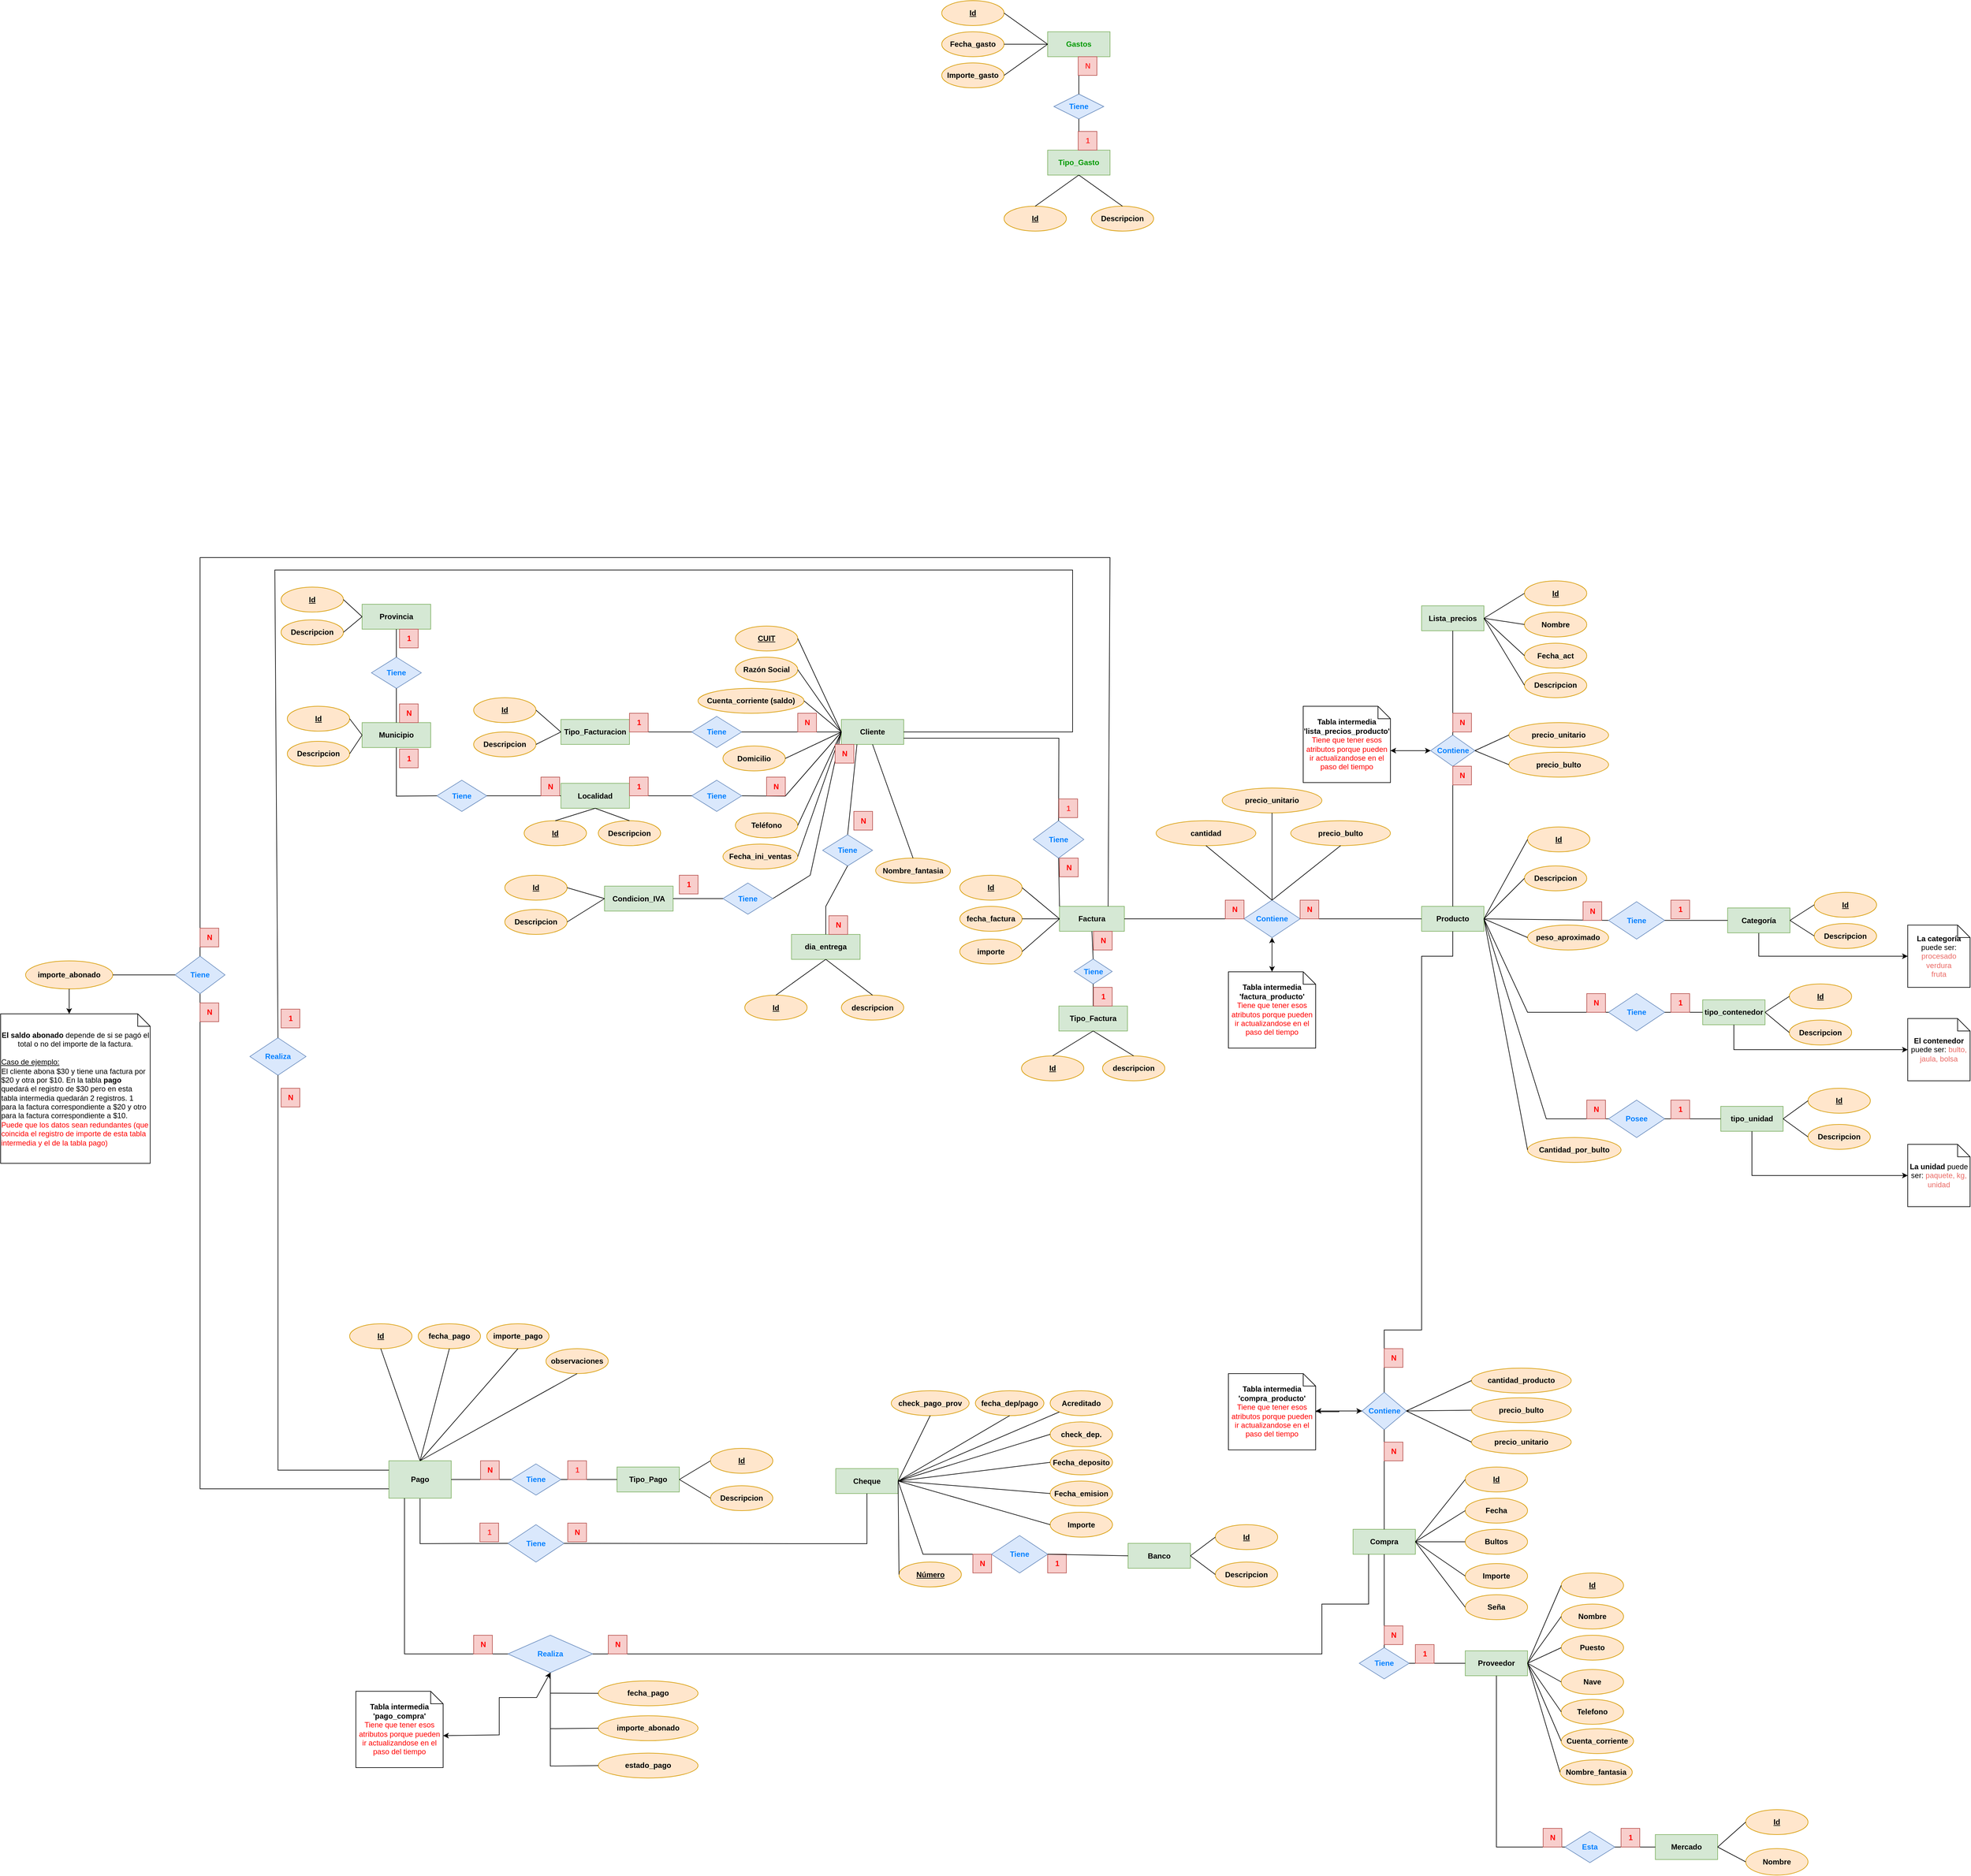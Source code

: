 <mxfile version="24.8.6">
  <diagram name="Página-1" id="uVux91V5naTXBXavbL4H">
    <mxGraphModel dx="2228" dy="1464" grid="1" gridSize="10" guides="1" tooltips="1" connect="1" arrows="1" fold="1" page="1" pageScale="1" pageWidth="827" pageHeight="1169" math="0" shadow="0">
      <root>
        <mxCell id="0" />
        <mxCell id="1" parent="0" />
        <mxCell id="QQmNDv44QYKX23vk8RBh-4" value="CUIT" style="ellipse;whiteSpace=wrap;html=1;align=center;fontStyle=5;fillColor=#ffe6cc;strokeColor=#d79b00;" parent="1" vertex="1">
          <mxGeometry x="-261" y="30" width="100" height="40" as="geometry" />
        </mxCell>
        <mxCell id="QQmNDv44QYKX23vk8RBh-5" value="Razón Social" style="ellipse;whiteSpace=wrap;html=1;align=center;fontStyle=1;fillColor=#ffe6cc;strokeColor=#d79b00;" parent="1" vertex="1">
          <mxGeometry x="-261" y="80" width="100" height="40" as="geometry" />
        </mxCell>
        <mxCell id="QQmNDv44QYKX23vk8RBh-8" value="&lt;font&gt;&lt;span&gt;Cliente&lt;/span&gt;&lt;/font&gt;" style="whiteSpace=wrap;html=1;align=center;fillColor=#d5e8d4;strokeColor=#82b366;fontStyle=1;" parent="1" vertex="1">
          <mxGeometry x="-91" y="180" width="100" height="40" as="geometry" />
        </mxCell>
        <mxCell id="QQmNDv44QYKX23vk8RBh-16" value="&lt;font color=&quot;#007fff&quot;&gt;&lt;b&gt;Tiene&lt;/b&gt;&lt;/font&gt;" style="shape=rhombus;perimeter=rhombusPerimeter;whiteSpace=wrap;html=1;align=center;fillColor=#dae8fc;strokeColor=#6c8ebf;" parent="1" vertex="1">
          <mxGeometry x="-626" y="1472.5" width="90" height="60" as="geometry" />
        </mxCell>
        <mxCell id="QQmNDv44QYKX23vk8RBh-17" value="" style="endArrow=none;html=1;rounded=0;entryX=0;entryY=0.5;entryDx=0;entryDy=0;exitX=0.5;exitY=1;exitDx=0;exitDy=0;" parent="1" source="QQmNDv44QYKX23vk8RBh-73" target="QQmNDv44QYKX23vk8RBh-16" edge="1">
          <mxGeometry relative="1" as="geometry">
            <mxPoint x="-1221" y="1290" as="sourcePoint" />
            <mxPoint x="-1061" y="1290" as="targetPoint" />
            <Array as="points">
              <mxPoint x="-767" y="1503" />
            </Array>
          </mxGeometry>
        </mxCell>
        <mxCell id="QQmNDv44QYKX23vk8RBh-29" value="" style="endArrow=none;html=1;rounded=0;entryX=0;entryY=0.5;entryDx=0;entryDy=0;exitX=1;exitY=0.5;exitDx=0;exitDy=0;" parent="1" source="QQmNDv44QYKX23vk8RBh-4" target="QQmNDv44QYKX23vk8RBh-8" edge="1">
          <mxGeometry relative="1" as="geometry">
            <mxPoint x="-61" y="260" as="sourcePoint" />
            <mxPoint x="99" y="260" as="targetPoint" />
          </mxGeometry>
        </mxCell>
        <mxCell id="QQmNDv44QYKX23vk8RBh-30" value="" style="endArrow=none;html=1;rounded=0;entryX=0;entryY=0.5;entryDx=0;entryDy=0;exitX=1;exitY=0.5;exitDx=0;exitDy=0;" parent="1" source="QQmNDv44QYKX23vk8RBh-5" target="QQmNDv44QYKX23vk8RBh-8" edge="1">
          <mxGeometry relative="1" as="geometry">
            <mxPoint x="-61" y="260" as="sourcePoint" />
            <mxPoint x="99" y="260" as="targetPoint" />
          </mxGeometry>
        </mxCell>
        <mxCell id="QQmNDv44QYKX23vk8RBh-35" value="&lt;b&gt;&lt;font color=&quot;#ff0000&quot;&gt;1&lt;/font&gt;&lt;/b&gt;" style="text;html=1;align=center;verticalAlign=middle;resizable=0;points=[];autosize=1;strokeColor=#b85450;fillColor=#f8cecc;" parent="1" vertex="1">
          <mxGeometry x="-990" y="645" width="30" height="30" as="geometry" />
        </mxCell>
        <mxCell id="QQmNDv44QYKX23vk8RBh-36" value="&lt;font&gt;&lt;b&gt;Tipo_Pago&lt;/b&gt;&lt;/font&gt;" style="whiteSpace=wrap;html=1;align=center;fillColor=#d5e8d4;strokeColor=#82b366;" parent="1" vertex="1">
          <mxGeometry x="-451" y="1380" width="100" height="40" as="geometry" />
        </mxCell>
        <mxCell id="QQmNDv44QYKX23vk8RBh-48" value="&lt;b&gt;&lt;font color=&quot;#007fff&quot;&gt;Tiene&lt;/font&gt;&lt;/b&gt;" style="shape=rhombus;perimeter=rhombusPerimeter;whiteSpace=wrap;html=1;align=center;fillColor=#dae8fc;strokeColor=#6c8ebf;" parent="1" vertex="1">
          <mxGeometry x="-621" y="1375" width="80" height="50" as="geometry" />
        </mxCell>
        <mxCell id="QQmNDv44QYKX23vk8RBh-50" value="" style="endArrow=none;html=1;rounded=0;entryX=0;entryY=0.5;entryDx=0;entryDy=0;exitX=1;exitY=0.5;exitDx=0;exitDy=0;" parent="1" source="QQmNDv44QYKX23vk8RBh-48" target="QQmNDv44QYKX23vk8RBh-36" edge="1">
          <mxGeometry relative="1" as="geometry">
            <mxPoint x="-1151" y="1440" as="sourcePoint" />
            <mxPoint x="-991" y="1440" as="targetPoint" />
          </mxGeometry>
        </mxCell>
        <mxCell id="QQmNDv44QYKX23vk8RBh-53" value="Cuenta_corriente (saldo)" style="ellipse;whiteSpace=wrap;html=1;align=center;fontStyle=1;fillColor=#ffe6cc;strokeColor=#d79b00;" parent="1" vertex="1">
          <mxGeometry x="-321" y="130" width="170" height="40" as="geometry" />
        </mxCell>
        <mxCell id="QQmNDv44QYKX23vk8RBh-54" value="" style="endArrow=none;html=1;rounded=0;entryX=0;entryY=0.5;entryDx=0;entryDy=0;exitX=1;exitY=0.5;exitDx=0;exitDy=0;" parent="1" source="QQmNDv44QYKX23vk8RBh-53" target="QQmNDv44QYKX23vk8RBh-8" edge="1">
          <mxGeometry relative="1" as="geometry">
            <mxPoint x="9" y="350" as="sourcePoint" />
            <mxPoint x="169" y="350" as="targetPoint" />
          </mxGeometry>
        </mxCell>
        <mxCell id="QQmNDv44QYKX23vk8RBh-55" value="Gastos" style="whiteSpace=wrap;html=1;align=center;fontStyle=1;fillColor=#d5e8d4;strokeColor=#82b366;fontColor=#009900;" parent="1" vertex="1">
          <mxGeometry x="240" y="-924" width="100" height="40" as="geometry" />
        </mxCell>
        <mxCell id="QQmNDv44QYKX23vk8RBh-57" value="Fecha_gasto" style="ellipse;whiteSpace=wrap;html=1;align=center;fontStyle=1;fillColor=#ffe6cc;strokeColor=#d79b00;" parent="1" vertex="1">
          <mxGeometry x="70" y="-924" width="100" height="40" as="geometry" />
        </mxCell>
        <mxCell id="QQmNDv44QYKX23vk8RBh-58" value="Importe_gasto" style="ellipse;whiteSpace=wrap;html=1;align=center;fontStyle=1;fillColor=#ffe6cc;strokeColor=#d79b00;" parent="1" vertex="1">
          <mxGeometry x="70" y="-874" width="100" height="40" as="geometry" />
        </mxCell>
        <mxCell id="QQmNDv44QYKX23vk8RBh-59" value="Id" style="ellipse;whiteSpace=wrap;html=1;align=center;fontStyle=5;fillColor=#ffe6cc;strokeColor=#d79b00;" parent="1" vertex="1">
          <mxGeometry x="70" y="-974" width="100" height="40" as="geometry" />
        </mxCell>
        <mxCell id="QQmNDv44QYKX23vk8RBh-60" value="" style="endArrow=none;html=1;rounded=0;entryX=0;entryY=0.5;entryDx=0;entryDy=0;exitX=1;exitY=0.5;exitDx=0;exitDy=0;fontStyle=1" parent="1" source="QQmNDv44QYKX23vk8RBh-59" target="QQmNDv44QYKX23vk8RBh-55" edge="1">
          <mxGeometry relative="1" as="geometry">
            <mxPoint x="-80" y="-934" as="sourcePoint" />
            <mxPoint x="80" y="-934" as="targetPoint" />
          </mxGeometry>
        </mxCell>
        <mxCell id="QQmNDv44QYKX23vk8RBh-61" value="" style="endArrow=none;html=1;rounded=0;entryX=0;entryY=0.5;entryDx=0;entryDy=0;exitX=1;exitY=0.5;exitDx=0;exitDy=0;fontStyle=1" parent="1" source="QQmNDv44QYKX23vk8RBh-57" target="QQmNDv44QYKX23vk8RBh-55" edge="1">
          <mxGeometry relative="1" as="geometry">
            <mxPoint x="-80" y="-934" as="sourcePoint" />
            <mxPoint x="80" y="-934" as="targetPoint" />
          </mxGeometry>
        </mxCell>
        <mxCell id="QQmNDv44QYKX23vk8RBh-62" value="" style="endArrow=none;html=1;rounded=0;entryX=0;entryY=0.5;entryDx=0;entryDy=0;exitX=1;exitY=0.5;exitDx=0;exitDy=0;fontStyle=1" parent="1" source="QQmNDv44QYKX23vk8RBh-58" target="QQmNDv44QYKX23vk8RBh-55" edge="1">
          <mxGeometry relative="1" as="geometry">
            <mxPoint x="-80" y="-934" as="sourcePoint" />
            <mxPoint x="80" y="-934" as="targetPoint" />
          </mxGeometry>
        </mxCell>
        <mxCell id="QQmNDv44QYKX23vk8RBh-63" value="Tipo_Gasto" style="whiteSpace=wrap;html=1;align=center;fontStyle=1;fillColor=#d5e8d4;strokeColor=#82b366;fontColor=#009900;" parent="1" vertex="1">
          <mxGeometry x="240" y="-734" width="100" height="40" as="geometry" />
        </mxCell>
        <mxCell id="QQmNDv44QYKX23vk8RBh-64" value="Tiene" style="shape=rhombus;perimeter=rhombusPerimeter;whiteSpace=wrap;html=1;align=center;fontStyle=1;fillColor=#dae8fc;strokeColor=#6c8ebf;fontColor=#007FFF;" parent="1" vertex="1">
          <mxGeometry x="250" y="-824" width="80" height="40" as="geometry" />
        </mxCell>
        <mxCell id="QQmNDv44QYKX23vk8RBh-65" value="" style="endArrow=none;html=1;rounded=0;entryX=0.5;entryY=1;entryDx=0;entryDy=0;exitX=0.5;exitY=0;exitDx=0;exitDy=0;fontStyle=1" parent="1" source="QQmNDv44QYKX23vk8RBh-64" target="QQmNDv44QYKX23vk8RBh-55" edge="1">
          <mxGeometry relative="1" as="geometry">
            <mxPoint x="220" y="-774" as="sourcePoint" />
            <mxPoint x="380" y="-774" as="targetPoint" />
          </mxGeometry>
        </mxCell>
        <mxCell id="QQmNDv44QYKX23vk8RBh-66" value="" style="endArrow=none;html=1;rounded=0;entryX=0.5;entryY=1;entryDx=0;entryDy=0;exitX=0.5;exitY=0;exitDx=0;exitDy=0;fontStyle=1" parent="1" source="QQmNDv44QYKX23vk8RBh-63" target="QQmNDv44QYKX23vk8RBh-64" edge="1">
          <mxGeometry relative="1" as="geometry">
            <mxPoint x="220" y="-774" as="sourcePoint" />
            <mxPoint x="380" y="-774" as="targetPoint" />
          </mxGeometry>
        </mxCell>
        <mxCell id="QQmNDv44QYKX23vk8RBh-67" value="Id" style="ellipse;whiteSpace=wrap;html=1;align=center;fontStyle=5;fillColor=#ffe6cc;strokeColor=#d79b00;" parent="1" vertex="1">
          <mxGeometry x="170" y="-644" width="100" height="40" as="geometry" />
        </mxCell>
        <mxCell id="QQmNDv44QYKX23vk8RBh-68" value="Descripcion" style="ellipse;whiteSpace=wrap;html=1;align=center;fontStyle=1;fillColor=#ffe6cc;strokeColor=#d79b00;" parent="1" vertex="1">
          <mxGeometry x="310" y="-644" width="100" height="40" as="geometry" />
        </mxCell>
        <mxCell id="QQmNDv44QYKX23vk8RBh-69" value="" style="endArrow=none;html=1;rounded=0;entryX=0.5;entryY=0;entryDx=0;entryDy=0;exitX=0.5;exitY=1;exitDx=0;exitDy=0;fontStyle=1" parent="1" source="QQmNDv44QYKX23vk8RBh-63" target="QQmNDv44QYKX23vk8RBh-67" edge="1">
          <mxGeometry relative="1" as="geometry">
            <mxPoint x="220" y="-774" as="sourcePoint" />
            <mxPoint x="380" y="-774" as="targetPoint" />
          </mxGeometry>
        </mxCell>
        <mxCell id="QQmNDv44QYKX23vk8RBh-70" value="" style="endArrow=none;html=1;rounded=0;entryX=0.5;entryY=0;entryDx=0;entryDy=0;exitX=0.5;exitY=1;exitDx=0;exitDy=0;fontStyle=1" parent="1" source="QQmNDv44QYKX23vk8RBh-63" target="QQmNDv44QYKX23vk8RBh-68" edge="1">
          <mxGeometry relative="1" as="geometry">
            <mxPoint x="290" y="-694" as="sourcePoint" />
            <mxPoint x="380" y="-774" as="targetPoint" />
          </mxGeometry>
        </mxCell>
        <mxCell id="QQmNDv44QYKX23vk8RBh-73" value="&lt;font&gt;&lt;b&gt;Pago&lt;/b&gt;&lt;/font&gt;" style="whiteSpace=wrap;html=1;align=center;fillColor=#d5e8d4;strokeColor=#82b366;" parent="1" vertex="1">
          <mxGeometry x="-817" y="1370" width="100" height="60" as="geometry" />
        </mxCell>
        <mxCell id="QQmNDv44QYKX23vk8RBh-74" value="Id" style="ellipse;whiteSpace=wrap;html=1;align=center;fontStyle=5;fillColor=#ffe6cc;strokeColor=#d79b00;" parent="1" vertex="1">
          <mxGeometry x="99" y="430" width="100" height="40" as="geometry" />
        </mxCell>
        <mxCell id="QQmNDv44QYKX23vk8RBh-75" value="fecha_factura" style="ellipse;whiteSpace=wrap;html=1;align=center;fillColor=#ffe6cc;strokeColor=#d79b00;fontStyle=1" parent="1" vertex="1">
          <mxGeometry x="99" y="480" width="100" height="40" as="geometry" />
        </mxCell>
        <mxCell id="QQmNDv44QYKX23vk8RBh-77" value="&lt;b&gt;&lt;font color=&quot;#007fff&quot;&gt;Realiza&lt;/font&gt;&lt;/b&gt;" style="shape=rhombus;perimeter=rhombusPerimeter;whiteSpace=wrap;html=1;align=center;fillColor=#dae8fc;strokeColor=#6c8ebf;" parent="1" vertex="1">
          <mxGeometry x="-1040" y="691" width="90" height="60" as="geometry" />
        </mxCell>
        <mxCell id="QQmNDv44QYKX23vk8RBh-79" value="" style="endArrow=none;html=1;rounded=0;entryX=0;entryY=0.25;entryDx=0;entryDy=0;exitX=0.5;exitY=1;exitDx=0;exitDy=0;" parent="1" source="QQmNDv44QYKX23vk8RBh-77" target="QQmNDv44QYKX23vk8RBh-73" edge="1">
          <mxGeometry relative="1" as="geometry">
            <mxPoint x="-951" y="1339" as="sourcePoint" />
            <mxPoint x="-791" y="1339" as="targetPoint" />
            <Array as="points">
              <mxPoint x="-995" y="1385" />
            </Array>
          </mxGeometry>
        </mxCell>
        <mxCell id="QQmNDv44QYKX23vk8RBh-80" value="" style="endArrow=none;html=1;rounded=0;exitX=1;exitY=0.5;exitDx=0;exitDy=0;entryX=0.5;entryY=0;entryDx=0;entryDy=0;" parent="1" source="QQmNDv44QYKX23vk8RBh-8" target="QQmNDv44QYKX23vk8RBh-77" edge="1">
          <mxGeometry relative="1" as="geometry">
            <mxPoint x="590" y="190" as="sourcePoint" />
            <mxPoint x="380" y="260" as="targetPoint" />
            <Array as="points">
              <mxPoint x="280" y="200" />
              <mxPoint x="280" y="-60" />
              <mxPoint x="-1000" y="-60" />
            </Array>
          </mxGeometry>
        </mxCell>
        <mxCell id="QQmNDv44QYKX23vk8RBh-81" value="&lt;b&gt;&lt;font color=&quot;#ff0000&quot;&gt;N&lt;/font&gt;&lt;/b&gt;" style="text;html=1;align=center;verticalAlign=middle;resizable=0;points=[];autosize=1;strokeColor=#b85450;fillColor=#f8cecc;" parent="1" vertex="1">
          <mxGeometry x="-990" y="772" width="30" height="30" as="geometry" />
        </mxCell>
        <mxCell id="QQmNDv44QYKX23vk8RBh-83" value="&lt;font&gt;&lt;b&gt;Factura&lt;/b&gt;&lt;/font&gt;" style="whiteSpace=wrap;html=1;align=center;fillColor=#d5e8d4;strokeColor=#82b366;" parent="1" vertex="1">
          <mxGeometry x="259" y="480" width="104" height="40" as="geometry" />
        </mxCell>
        <mxCell id="QQmNDv44QYKX23vk8RBh-85" value="&lt;font&gt;&lt;b&gt;Producto&lt;/b&gt;&lt;/font&gt;" style="whiteSpace=wrap;html=1;align=center;fillColor=#d5e8d4;strokeColor=#82b366;" parent="1" vertex="1">
          <mxGeometry x="840" y="480" width="100" height="40" as="geometry" />
        </mxCell>
        <mxCell id="QQmNDv44QYKX23vk8RBh-87" value="" style="endArrow=none;html=1;rounded=0;entryX=0;entryY=0.5;entryDx=0;entryDy=0;exitX=1;exitY=0.5;exitDx=0;exitDy=0;" parent="1" source="QQmNDv44QYKX23vk8RBh-74" target="QQmNDv44QYKX23vk8RBh-83" edge="1">
          <mxGeometry relative="1" as="geometry">
            <mxPoint x="329" y="240" as="sourcePoint" />
            <mxPoint x="489" y="240" as="targetPoint" />
          </mxGeometry>
        </mxCell>
        <mxCell id="QQmNDv44QYKX23vk8RBh-88" value="" style="endArrow=none;html=1;rounded=0;entryX=0;entryY=0.5;entryDx=0;entryDy=0;exitX=1;exitY=0.5;exitDx=0;exitDy=0;" parent="1" source="QQmNDv44QYKX23vk8RBh-75" target="QQmNDv44QYKX23vk8RBh-83" edge="1">
          <mxGeometry relative="1" as="geometry">
            <mxPoint x="249" y="530" as="sourcePoint" />
            <mxPoint x="409" y="530" as="targetPoint" />
          </mxGeometry>
        </mxCell>
        <mxCell id="QQmNDv44QYKX23vk8RBh-90" value="&lt;b&gt;&lt;font color=&quot;#007fff&quot;&gt;Contiene&lt;/font&gt;&lt;/b&gt;" style="shape=rhombus;perimeter=rhombusPerimeter;whiteSpace=wrap;html=1;align=center;fillColor=#dae8fc;strokeColor=#6c8ebf;" parent="1" vertex="1">
          <mxGeometry x="555" y="470" width="90" height="60" as="geometry" />
        </mxCell>
        <mxCell id="QQmNDv44QYKX23vk8RBh-91" value="" style="endArrow=none;html=1;rounded=0;entryX=0;entryY=0.5;entryDx=0;entryDy=0;exitX=1;exitY=0.5;exitDx=0;exitDy=0;" parent="1" source="QQmNDv44QYKX23vk8RBh-83" target="QQmNDv44QYKX23vk8RBh-90" edge="1">
          <mxGeometry relative="1" as="geometry">
            <mxPoint x="560" y="460" as="sourcePoint" />
            <mxPoint x="720" y="460" as="targetPoint" />
          </mxGeometry>
        </mxCell>
        <mxCell id="QQmNDv44QYKX23vk8RBh-92" value="" style="endArrow=none;html=1;rounded=0;entryX=0;entryY=0.5;entryDx=0;entryDy=0;exitX=1;exitY=0.5;exitDx=0;exitDy=0;" parent="1" source="QQmNDv44QYKX23vk8RBh-90" target="QQmNDv44QYKX23vk8RBh-85" edge="1">
          <mxGeometry relative="1" as="geometry">
            <mxPoint x="560" y="460" as="sourcePoint" />
            <mxPoint x="720" y="460" as="targetPoint" />
          </mxGeometry>
        </mxCell>
        <mxCell id="QQmNDv44QYKX23vk8RBh-93" value="&lt;b&gt;&lt;font color=&quot;#ff0000&quot;&gt;N&lt;/font&gt;&lt;/b&gt;" style="text;html=1;align=center;verticalAlign=middle;resizable=0;points=[];autosize=1;strokeColor=#b85450;fillColor=#f8cecc;" parent="1" vertex="1">
          <mxGeometry x="645" y="470" width="30" height="30" as="geometry" />
        </mxCell>
        <mxCell id="QQmNDv44QYKX23vk8RBh-94" value="&lt;b&gt;&lt;font color=&quot;#ff0000&quot;&gt;N&lt;/font&gt;&lt;/b&gt;" style="text;html=1;align=center;verticalAlign=middle;resizable=0;points=[];autosize=1;strokeColor=#b85450;fillColor=#f8cecc;" parent="1" vertex="1">
          <mxGeometry x="525" y="470" width="30" height="30" as="geometry" />
        </mxCell>
        <mxCell id="QQmNDv44QYKX23vk8RBh-95" value="Descripcion" style="ellipse;whiteSpace=wrap;html=1;align=center;fillColor=#ffe6cc;strokeColor=#d79b00;fontStyle=1" parent="1" vertex="1">
          <mxGeometry x="1005" y="415" width="100" height="40" as="geometry" />
        </mxCell>
        <mxCell id="QQmNDv44QYKX23vk8RBh-96" value="Id" style="ellipse;whiteSpace=wrap;html=1;align=center;fontStyle=5;fillColor=#ffe6cc;strokeColor=#d79b00;" parent="1" vertex="1">
          <mxGeometry x="1010" y="352.5" width="100" height="40" as="geometry" />
        </mxCell>
        <mxCell id="QQmNDv44QYKX23vk8RBh-97" value="" style="endArrow=none;html=1;rounded=0;entryX=0;entryY=0.5;entryDx=0;entryDy=0;exitX=1;exitY=0.5;exitDx=0;exitDy=0;" parent="1" source="QQmNDv44QYKX23vk8RBh-85" target="QQmNDv44QYKX23vk8RBh-96" edge="1">
          <mxGeometry relative="1" as="geometry">
            <mxPoint x="620" y="520" as="sourcePoint" />
            <mxPoint x="780" y="520" as="targetPoint" />
          </mxGeometry>
        </mxCell>
        <mxCell id="QQmNDv44QYKX23vk8RBh-98" value="" style="endArrow=none;html=1;rounded=0;entryX=0;entryY=0.5;entryDx=0;entryDy=0;exitX=1;exitY=0.5;exitDx=0;exitDy=0;" parent="1" source="QQmNDv44QYKX23vk8RBh-85" target="QQmNDv44QYKX23vk8RBh-95" edge="1">
          <mxGeometry relative="1" as="geometry">
            <mxPoint x="620" y="520" as="sourcePoint" />
            <mxPoint x="780" y="520" as="targetPoint" />
          </mxGeometry>
        </mxCell>
        <mxCell id="QQmNDv44QYKX23vk8RBh-100" value="&lt;b&gt;&lt;font color=&quot;#007fff&quot;&gt;Tiene&lt;/font&gt;&lt;/b&gt;" style="shape=rhombus;perimeter=rhombusPerimeter;whiteSpace=wrap;html=1;align=center;fillColor=#dae8fc;strokeColor=#6c8ebf;" parent="1" vertex="1">
          <mxGeometry x="217" y="342.5" width="81" height="60" as="geometry" />
        </mxCell>
        <mxCell id="QQmNDv44QYKX23vk8RBh-101" value="" style="endArrow=none;html=1;rounded=0;entryX=0.5;entryY=1;entryDx=0;entryDy=0;exitX=0;exitY=0;exitDx=0;exitDy=0;" parent="1" source="QQmNDv44QYKX23vk8RBh-83" target="QQmNDv44QYKX23vk8RBh-100" edge="1">
          <mxGeometry relative="1" as="geometry">
            <mxPoint x="199" y="470" as="sourcePoint" />
            <mxPoint x="359" y="470" as="targetPoint" />
          </mxGeometry>
        </mxCell>
        <mxCell id="QQmNDv44QYKX23vk8RBh-102" value="" style="endArrow=none;html=1;rounded=0;entryX=0.5;entryY=0;entryDx=0;entryDy=0;exitX=1;exitY=0.75;exitDx=0;exitDy=0;" parent="1" source="QQmNDv44QYKX23vk8RBh-8" target="QQmNDv44QYKX23vk8RBh-100" edge="1">
          <mxGeometry relative="1" as="geometry">
            <mxPoint x="19" y="220.0" as="sourcePoint" />
            <mxPoint x="323" y="350" as="targetPoint" />
            <Array as="points">
              <mxPoint x="99" y="210" />
              <mxPoint x="258" y="210" />
            </Array>
          </mxGeometry>
        </mxCell>
        <mxCell id="QQmNDv44QYKX23vk8RBh-103" value="&lt;b&gt;&lt;font color=&quot;#ff3333&quot;&gt;1&lt;/font&gt;&lt;/b&gt;" style="text;html=1;align=center;verticalAlign=middle;resizable=0;points=[];autosize=1;strokeColor=#b85450;fillColor=#f8cecc;" parent="1" vertex="1">
          <mxGeometry x="258" y="307.5" width="30" height="30" as="geometry" />
        </mxCell>
        <mxCell id="QQmNDv44QYKX23vk8RBh-104" value="&lt;b&gt;&lt;font color=&quot;#ff0000&quot;&gt;N&lt;/font&gt;&lt;/b&gt;" style="text;html=1;align=center;verticalAlign=middle;resizable=0;points=[];autosize=1;strokeColor=#b85450;fillColor=#f8cecc;" parent="1" vertex="1">
          <mxGeometry x="259" y="402.5" width="30" height="30" as="geometry" />
        </mxCell>
        <mxCell id="QQmNDv44QYKX23vk8RBh-106" value="Domicilio" style="ellipse;whiteSpace=wrap;html=1;align=center;fontStyle=1;fillColor=#ffe6cc;strokeColor=#d79b00;" parent="1" vertex="1">
          <mxGeometry x="-281" y="222.5" width="100" height="40" as="geometry" />
        </mxCell>
        <mxCell id="QQmNDv44QYKX23vk8RBh-108" value="Teléfono" style="ellipse;whiteSpace=wrap;html=1;align=center;fontStyle=1;fillColor=#ffe6cc;strokeColor=#d79b00;" parent="1" vertex="1">
          <mxGeometry x="-261" y="330" width="100" height="40" as="geometry" />
        </mxCell>
        <mxCell id="QQmNDv44QYKX23vk8RBh-109" value="Fecha_ini_ventas" style="ellipse;whiteSpace=wrap;html=1;align=center;fontStyle=1;fillColor=#ffe6cc;strokeColor=#d79b00;" parent="1" vertex="1">
          <mxGeometry x="-281" y="380" width="120" height="40" as="geometry" />
        </mxCell>
        <mxCell id="QQmNDv44QYKX23vk8RBh-110" value="" style="endArrow=none;html=1;rounded=0;entryX=0;entryY=0.5;entryDx=0;entryDy=0;exitX=1;exitY=0.5;exitDx=0;exitDy=0;" parent="1" source="QQmNDv44QYKX23vk8RBh-106" target="QQmNDv44QYKX23vk8RBh-8" edge="1">
          <mxGeometry relative="1" as="geometry">
            <mxPoint x="-231" y="340" as="sourcePoint" />
            <mxPoint x="-71" y="340" as="targetPoint" />
          </mxGeometry>
        </mxCell>
        <mxCell id="QQmNDv44QYKX23vk8RBh-111" value="" style="endArrow=none;html=1;rounded=0;entryX=0;entryY=0.5;entryDx=0;entryDy=0;exitX=1;exitY=0.5;exitDx=0;exitDy=0;" parent="1" source="QQmNDv44QYKX23vk8RBh-247" target="QQmNDv44QYKX23vk8RBh-8" edge="1">
          <mxGeometry relative="1" as="geometry">
            <mxPoint x="-161" y="300" as="sourcePoint" />
            <mxPoint x="-71" y="340" as="targetPoint" />
            <Array as="points">
              <mxPoint x="-181" y="303" />
            </Array>
          </mxGeometry>
        </mxCell>
        <mxCell id="QQmNDv44QYKX23vk8RBh-113" value="" style="endArrow=none;html=1;rounded=0;entryX=0;entryY=0.5;entryDx=0;entryDy=0;exitX=1;exitY=0.5;exitDx=0;exitDy=0;" parent="1" source="QQmNDv44QYKX23vk8RBh-108" target="QQmNDv44QYKX23vk8RBh-8" edge="1">
          <mxGeometry relative="1" as="geometry">
            <mxPoint x="-231" y="340" as="sourcePoint" />
            <mxPoint x="-71" y="340" as="targetPoint" />
          </mxGeometry>
        </mxCell>
        <mxCell id="QQmNDv44QYKX23vk8RBh-114" value="" style="endArrow=none;html=1;rounded=0;entryX=0;entryY=0.5;entryDx=0;entryDy=0;exitX=1;exitY=0.5;exitDx=0;exitDy=0;" parent="1" source="QQmNDv44QYKX23vk8RBh-109" target="QQmNDv44QYKX23vk8RBh-8" edge="1">
          <mxGeometry relative="1" as="geometry">
            <mxPoint x="-231" y="340" as="sourcePoint" />
            <mxPoint x="-71" y="340" as="targetPoint" />
          </mxGeometry>
        </mxCell>
        <mxCell id="QQmNDv44QYKX23vk8RBh-116" value="" style="endArrow=none;html=1;rounded=0;entryX=0;entryY=0.5;entryDx=0;entryDy=0;exitX=1;exitY=0.5;exitDx=0;exitDy=0;" parent="1" source="QQmNDv44QYKX23vk8RBh-217" target="QQmNDv44QYKX23vk8RBh-8" edge="1">
          <mxGeometry relative="1" as="geometry">
            <mxPoint x="-161" y="447.5" as="sourcePoint" />
            <mxPoint x="209" y="410" as="targetPoint" />
            <Array as="points">
              <mxPoint x="-141" y="430" />
            </Array>
          </mxGeometry>
        </mxCell>
        <mxCell id="QQmNDv44QYKX23vk8RBh-117" value="&lt;font&gt;&lt;span&gt;Tipo_Facturacion&lt;/span&gt;&lt;/font&gt;" style="whiteSpace=wrap;html=1;align=center;fillColor=#d5e8d4;strokeColor=#82b366;fontStyle=1" parent="1" vertex="1">
          <mxGeometry x="-541" y="180" width="110" height="40" as="geometry" />
        </mxCell>
        <mxCell id="QQmNDv44QYKX23vk8RBh-118" value="Descripcion" style="ellipse;whiteSpace=wrap;html=1;align=center;fontStyle=1;fillColor=#ffe6cc;strokeColor=#d79b00;" parent="1" vertex="1">
          <mxGeometry x="-681" y="200" width="100" height="40" as="geometry" />
        </mxCell>
        <mxCell id="QQmNDv44QYKX23vk8RBh-119" value="Id" style="ellipse;whiteSpace=wrap;html=1;align=center;fontStyle=5;fillColor=#ffe6cc;strokeColor=#d79b00;" parent="1" vertex="1">
          <mxGeometry x="-681" y="145" width="100" height="40" as="geometry" />
        </mxCell>
        <mxCell id="QQmNDv44QYKX23vk8RBh-120" value="" style="endArrow=none;html=1;rounded=0;entryX=0;entryY=0.5;entryDx=0;entryDy=0;exitX=1;exitY=0.5;exitDx=0;exitDy=0;" parent="1" source="QQmNDv44QYKX23vk8RBh-119" target="QQmNDv44QYKX23vk8RBh-117" edge="1">
          <mxGeometry relative="1" as="geometry">
            <mxPoint x="-391" y="230" as="sourcePoint" />
            <mxPoint x="-231" y="230" as="targetPoint" />
          </mxGeometry>
        </mxCell>
        <mxCell id="QQmNDv44QYKX23vk8RBh-121" value="" style="endArrow=none;html=1;rounded=0;entryX=0;entryY=0.5;entryDx=0;entryDy=0;exitX=1;exitY=0.5;exitDx=0;exitDy=0;" parent="1" source="QQmNDv44QYKX23vk8RBh-118" target="QQmNDv44QYKX23vk8RBh-117" edge="1">
          <mxGeometry relative="1" as="geometry">
            <mxPoint x="-391" y="230" as="sourcePoint" />
            <mxPoint x="-231" y="230" as="targetPoint" />
          </mxGeometry>
        </mxCell>
        <mxCell id="QQmNDv44QYKX23vk8RBh-122" value="&lt;b&gt;&lt;font color=&quot;#007fff&quot;&gt;Tiene&lt;/font&gt;&lt;/b&gt;" style="shape=rhombus;perimeter=rhombusPerimeter;whiteSpace=wrap;html=1;align=center;fillColor=#dae8fc;strokeColor=#6c8ebf;" parent="1" vertex="1">
          <mxGeometry x="-331" y="175" width="80" height="50" as="geometry" />
        </mxCell>
        <mxCell id="QQmNDv44QYKX23vk8RBh-123" value="" style="endArrow=none;html=1;rounded=0;entryX=0;entryY=0.5;entryDx=0;entryDy=0;exitX=1;exitY=0.5;exitDx=0;exitDy=0;" parent="1" source="QQmNDv44QYKX23vk8RBh-122" target="QQmNDv44QYKX23vk8RBh-8" edge="1">
          <mxGeometry relative="1" as="geometry">
            <mxPoint x="-461" y="150" as="sourcePoint" />
            <mxPoint x="-301" y="150" as="targetPoint" />
          </mxGeometry>
        </mxCell>
        <mxCell id="QQmNDv44QYKX23vk8RBh-124" value="" style="endArrow=none;html=1;rounded=0;entryX=0;entryY=0.5;entryDx=0;entryDy=0;exitX=1;exitY=0.5;exitDx=0;exitDy=0;" parent="1" source="QQmNDv44QYKX23vk8RBh-117" target="QQmNDv44QYKX23vk8RBh-122" edge="1">
          <mxGeometry relative="1" as="geometry">
            <mxPoint x="-461" y="150" as="sourcePoint" />
            <mxPoint x="-301" y="150" as="targetPoint" />
          </mxGeometry>
        </mxCell>
        <mxCell id="QQmNDv44QYKX23vk8RBh-125" value="&lt;b&gt;&lt;font color=&quot;#ff0000&quot;&gt;1&lt;/font&gt;&lt;/b&gt;" style="text;html=1;align=center;verticalAlign=middle;resizable=0;points=[];autosize=1;strokeColor=#b85450;fillColor=#f8cecc;" parent="1" vertex="1">
          <mxGeometry x="-431" y="170" width="30" height="30" as="geometry" />
        </mxCell>
        <mxCell id="QQmNDv44QYKX23vk8RBh-126" value="&lt;b&gt;&lt;font color=&quot;#ff0000&quot;&gt;N&lt;/font&gt;&lt;/b&gt;" style="text;html=1;align=center;verticalAlign=middle;resizable=0;points=[];autosize=1;strokeColor=#b85450;fillColor=#f8cecc;" parent="1" vertex="1">
          <mxGeometry x="-161" y="170" width="30" height="30" as="geometry" />
        </mxCell>
        <mxCell id="QQmNDv44QYKX23vk8RBh-127" value="&lt;font&gt;&lt;span&gt;Tipo_Factura&lt;/span&gt;&lt;/font&gt;" style="whiteSpace=wrap;html=1;align=center;fillColor=#d5e8d4;strokeColor=#82b366;fontStyle=1" parent="1" vertex="1">
          <mxGeometry x="258" y="640" width="110" height="40" as="geometry" />
        </mxCell>
        <mxCell id="QQmNDv44QYKX23vk8RBh-128" value="Id" style="ellipse;whiteSpace=wrap;html=1;align=center;fontStyle=5;fillColor=#ffe6cc;strokeColor=#d79b00;" parent="1" vertex="1">
          <mxGeometry x="198" y="720" width="100" height="40" as="geometry" />
        </mxCell>
        <mxCell id="QQmNDv44QYKX23vk8RBh-129" value="descripcion" style="ellipse;whiteSpace=wrap;html=1;align=center;fillColor=#ffe6cc;strokeColor=#d79b00;fontStyle=1" parent="1" vertex="1">
          <mxGeometry x="328" y="720" width="100" height="40" as="geometry" />
        </mxCell>
        <mxCell id="QQmNDv44QYKX23vk8RBh-130" value="" style="endArrow=none;html=1;rounded=0;entryX=0.5;entryY=0;entryDx=0;entryDy=0;exitX=0.5;exitY=1;exitDx=0;exitDy=0;" parent="1" source="QQmNDv44QYKX23vk8RBh-127" target="QQmNDv44QYKX23vk8RBh-129" edge="1">
          <mxGeometry relative="1" as="geometry">
            <mxPoint x="249" y="530" as="sourcePoint" />
            <mxPoint x="409" y="530" as="targetPoint" />
          </mxGeometry>
        </mxCell>
        <mxCell id="QQmNDv44QYKX23vk8RBh-131" value="" style="endArrow=none;html=1;rounded=0;entryX=0.5;entryY=0;entryDx=0;entryDy=0;exitX=0.5;exitY=1;exitDx=0;exitDy=0;" parent="1" source="QQmNDv44QYKX23vk8RBh-127" target="QQmNDv44QYKX23vk8RBh-128" edge="1">
          <mxGeometry relative="1" as="geometry">
            <mxPoint x="249" y="530" as="sourcePoint" />
            <mxPoint x="409" y="530" as="targetPoint" />
          </mxGeometry>
        </mxCell>
        <mxCell id="QQmNDv44QYKX23vk8RBh-132" value="&lt;b&gt;&lt;font color=&quot;#007fff&quot;&gt;Tiene&lt;/font&gt;&lt;/b&gt;" style="shape=rhombus;perimeter=rhombusPerimeter;whiteSpace=wrap;html=1;align=center;fillColor=#dae8fc;strokeColor=#6c8ebf;" parent="1" vertex="1">
          <mxGeometry x="282.5" y="564.5" width="61" height="40" as="geometry" />
        </mxCell>
        <mxCell id="QQmNDv44QYKX23vk8RBh-133" value="" style="endArrow=none;html=1;rounded=0;entryX=0.5;entryY=1;entryDx=0;entryDy=0;exitX=0.5;exitY=0;exitDx=0;exitDy=0;" parent="1" source="QQmNDv44QYKX23vk8RBh-132" target="QQmNDv44QYKX23vk8RBh-83" edge="1">
          <mxGeometry relative="1" as="geometry">
            <mxPoint x="249" y="530" as="sourcePoint" />
            <mxPoint x="409" y="530" as="targetPoint" />
          </mxGeometry>
        </mxCell>
        <mxCell id="QQmNDv44QYKX23vk8RBh-135" value="" style="endArrow=none;html=1;rounded=0;entryX=0.5;entryY=0;entryDx=0;entryDy=0;exitX=0.5;exitY=1;exitDx=0;exitDy=0;" parent="1" source="QQmNDv44QYKX23vk8RBh-132" target="QQmNDv44QYKX23vk8RBh-127" edge="1">
          <mxGeometry relative="1" as="geometry">
            <mxPoint x="249" y="530" as="sourcePoint" />
            <mxPoint x="409" y="530" as="targetPoint" />
          </mxGeometry>
        </mxCell>
        <mxCell id="QQmNDv44QYKX23vk8RBh-136" value="&lt;b&gt;&lt;font color=&quot;#ff0000&quot;&gt;N&lt;/font&gt;&lt;/b&gt;" style="text;html=1;align=center;verticalAlign=middle;resizable=0;points=[];autosize=1;strokeColor=#b85450;fillColor=#f8cecc;" parent="1" vertex="1">
          <mxGeometry x="313.5" y="520" width="30" height="30" as="geometry" />
        </mxCell>
        <mxCell id="QQmNDv44QYKX23vk8RBh-137" value="&lt;b&gt;&lt;font color=&quot;#ff0000&quot;&gt;1&lt;/font&gt;&lt;/b&gt;" style="text;html=1;align=center;verticalAlign=middle;resizable=0;points=[];autosize=1;strokeColor=#b85450;fillColor=#f8cecc;" parent="1" vertex="1">
          <mxGeometry x="313.5" y="610" width="30" height="30" as="geometry" />
        </mxCell>
        <mxCell id="QQmNDv44QYKX23vk8RBh-140" value="" style="endArrow=none;html=1;rounded=0;entryX=0;entryY=0.5;entryDx=0;entryDy=0;exitX=1;exitY=0.5;exitDx=0;exitDy=0;" parent="1" source="QQmNDv44QYKX23vk8RBh-85" target="QQmNDv44QYKX23vk8RBh-271" edge="1">
          <mxGeometry relative="1" as="geometry">
            <mxPoint x="950" y="510" as="sourcePoint" />
            <mxPoint x="1010.0" y="492.5" as="targetPoint" />
          </mxGeometry>
        </mxCell>
        <mxCell id="QQmNDv44QYKX23vk8RBh-142" value="Id" style="ellipse;whiteSpace=wrap;html=1;align=center;fontStyle=5;fillColor=#ffe6cc;strokeColor=#d79b00;" parent="1" vertex="1">
          <mxGeometry x="-880" y="1150" width="100" height="40" as="geometry" />
        </mxCell>
        <mxCell id="QQmNDv44QYKX23vk8RBh-143" value="fecha_pago" style="ellipse;whiteSpace=wrap;html=1;align=center;fillColor=#ffe6cc;strokeColor=#d79b00;fontStyle=1" parent="1" vertex="1">
          <mxGeometry x="-770" y="1150" width="100" height="40" as="geometry" />
        </mxCell>
        <mxCell id="QQmNDv44QYKX23vk8RBh-144" value="Id" style="ellipse;whiteSpace=wrap;html=1;align=center;fontStyle=5;fillColor=#ffe6cc;strokeColor=#d79b00;" parent="1" vertex="1">
          <mxGeometry x="-301" y="1350" width="100" height="40" as="geometry" />
        </mxCell>
        <mxCell id="QQmNDv44QYKX23vk8RBh-145" value="Descripcion" style="ellipse;whiteSpace=wrap;html=1;align=center;fillColor=#ffe6cc;strokeColor=#d79b00;fontStyle=1" parent="1" vertex="1">
          <mxGeometry x="-301" y="1410" width="100" height="40" as="geometry" />
        </mxCell>
        <mxCell id="QQmNDv44QYKX23vk8RBh-146" value="" style="endArrow=none;html=1;rounded=0;entryX=0;entryY=0.5;entryDx=0;entryDy=0;exitX=1;exitY=0.5;exitDx=0;exitDy=0;" parent="1" source="QQmNDv44QYKX23vk8RBh-36" target="QQmNDv44QYKX23vk8RBh-144" edge="1">
          <mxGeometry relative="1" as="geometry">
            <mxPoint x="-801" y="1510" as="sourcePoint" />
            <mxPoint x="-641" y="1510" as="targetPoint" />
          </mxGeometry>
        </mxCell>
        <mxCell id="QQmNDv44QYKX23vk8RBh-148" value="" style="endArrow=none;html=1;rounded=0;entryX=0;entryY=0.5;entryDx=0;entryDy=0;exitX=1;exitY=0.5;exitDx=0;exitDy=0;" parent="1" source="QQmNDv44QYKX23vk8RBh-36" target="QQmNDv44QYKX23vk8RBh-145" edge="1">
          <mxGeometry relative="1" as="geometry">
            <mxPoint x="-341" y="1410" as="sourcePoint" />
            <mxPoint x="-291" y="1380" as="targetPoint" />
          </mxGeometry>
        </mxCell>
        <mxCell id="QQmNDv44QYKX23vk8RBh-149" value="" style="endArrow=none;html=1;rounded=0;entryX=1;entryY=0.5;entryDx=0;entryDy=0;exitX=0;exitY=0.5;exitDx=0;exitDy=0;" parent="1" source="QQmNDv44QYKX23vk8RBh-48" target="QQmNDv44QYKX23vk8RBh-73" edge="1">
          <mxGeometry relative="1" as="geometry">
            <mxPoint x="-331" y="1420" as="sourcePoint" />
            <mxPoint x="-281" y="1390" as="targetPoint" />
          </mxGeometry>
        </mxCell>
        <mxCell id="QQmNDv44QYKX23vk8RBh-150" value="&lt;b&gt;&lt;font color=&quot;#ff0000&quot;&gt;N&lt;/font&gt;&lt;/b&gt;" style="text;html=1;align=center;verticalAlign=middle;resizable=0;points=[];autosize=1;strokeColor=#b85450;fillColor=#f8cecc;" parent="1" vertex="1">
          <mxGeometry x="-670" y="1370" width="30" height="30" as="geometry" />
        </mxCell>
        <mxCell id="QQmNDv44QYKX23vk8RBh-151" value="&lt;b&gt;&lt;font color=&quot;#ff3333&quot;&gt;1&lt;/font&gt;&lt;/b&gt;" style="text;html=1;align=center;verticalAlign=middle;resizable=0;points=[];autosize=1;strokeColor=#b85450;fillColor=#f8cecc;" parent="1" vertex="1">
          <mxGeometry x="-530" y="1370" width="30" height="30" as="geometry" />
        </mxCell>
        <mxCell id="QQmNDv44QYKX23vk8RBh-152" value="importe_pago" style="ellipse;whiteSpace=wrap;html=1;align=center;fillColor=#ffe6cc;strokeColor=#d79b00;fontStyle=1" parent="1" vertex="1">
          <mxGeometry x="-660" y="1150" width="100" height="40" as="geometry" />
        </mxCell>
        <mxCell id="QQmNDv44QYKX23vk8RBh-153" value="Cantidad_por_bulto" style="ellipse;whiteSpace=wrap;html=1;align=center;fillColor=#ffe6cc;strokeColor=#d79b00;fontStyle=1" parent="1" vertex="1">
          <mxGeometry x="1010" y="851" width="150" height="40" as="geometry" />
        </mxCell>
        <mxCell id="QQmNDv44QYKX23vk8RBh-154" value="" style="endArrow=none;html=1;rounded=0;entryX=1;entryY=0.5;entryDx=0;entryDy=0;exitX=0;exitY=0.5;exitDx=0;exitDy=0;" parent="1" source="QQmNDv44QYKX23vk8RBh-153" target="QQmNDv44QYKX23vk8RBh-85" edge="1">
          <mxGeometry relative="1" as="geometry">
            <mxPoint x="820" y="550" as="sourcePoint" />
            <mxPoint x="980" y="550" as="targetPoint" />
          </mxGeometry>
        </mxCell>
        <mxCell id="QQmNDv44QYKX23vk8RBh-155" value="" style="endArrow=none;html=1;rounded=0;entryX=0.5;entryY=1;entryDx=0;entryDy=0;exitX=0.5;exitY=0;exitDx=0;exitDy=0;" parent="1" source="QQmNDv44QYKX23vk8RBh-73" target="QQmNDv44QYKX23vk8RBh-152" edge="1">
          <mxGeometry relative="1" as="geometry">
            <mxPoint x="-521" y="1330" as="sourcePoint" />
            <mxPoint x="-361" y="1330" as="targetPoint" />
          </mxGeometry>
        </mxCell>
        <mxCell id="QQmNDv44QYKX23vk8RBh-156" value="" style="endArrow=none;html=1;rounded=0;entryX=0.5;entryY=1;entryDx=0;entryDy=0;exitX=0.5;exitY=0;exitDx=0;exitDy=0;" parent="1" source="QQmNDv44QYKX23vk8RBh-73" target="QQmNDv44QYKX23vk8RBh-143" edge="1">
          <mxGeometry relative="1" as="geometry">
            <mxPoint x="-521" y="1330" as="sourcePoint" />
            <mxPoint x="-361" y="1330" as="targetPoint" />
          </mxGeometry>
        </mxCell>
        <mxCell id="QQmNDv44QYKX23vk8RBh-157" value="" style="endArrow=none;html=1;rounded=0;entryX=0.5;entryY=1;entryDx=0;entryDy=0;exitX=0.5;exitY=0;exitDx=0;exitDy=0;" parent="1" source="QQmNDv44QYKX23vk8RBh-73" target="QQmNDv44QYKX23vk8RBh-142" edge="1">
          <mxGeometry relative="1" as="geometry">
            <mxPoint x="-521" y="1330" as="sourcePoint" />
            <mxPoint x="-361" y="1330" as="targetPoint" />
          </mxGeometry>
        </mxCell>
        <mxCell id="QQmNDv44QYKX23vk8RBh-158" value="importe" style="ellipse;whiteSpace=wrap;html=1;align=center;fillColor=#ffe6cc;strokeColor=#d79b00;fontStyle=1" parent="1" vertex="1">
          <mxGeometry x="99" y="532.5" width="100" height="40" as="geometry" />
        </mxCell>
        <mxCell id="QQmNDv44QYKX23vk8RBh-159" value="" style="endArrow=none;html=1;rounded=0;entryX=0;entryY=0.5;entryDx=0;entryDy=0;exitX=1;exitY=0.5;exitDx=0;exitDy=0;" parent="1" source="QQmNDv44QYKX23vk8RBh-158" target="QQmNDv44QYKX23vk8RBh-83" edge="1">
          <mxGeometry relative="1" as="geometry">
            <mxPoint x="189" y="510" as="sourcePoint" />
            <mxPoint x="349" y="510" as="targetPoint" />
          </mxGeometry>
        </mxCell>
        <mxCell id="QQmNDv44QYKX23vk8RBh-160" value="&lt;span&gt;&lt;font color=&quot;#ff3333&quot;&gt;1&lt;/font&gt;&lt;/span&gt;" style="text;html=1;align=center;verticalAlign=middle;resizable=0;points=[];autosize=1;strokeColor=#b85450;fillColor=#f8cecc;fontStyle=1" parent="1" vertex="1">
          <mxGeometry x="289" y="-764" width="30" height="30" as="geometry" />
        </mxCell>
        <mxCell id="QQmNDv44QYKX23vk8RBh-161" value="&lt;span&gt;&lt;font color=&quot;#ff3333&quot;&gt;N&lt;/font&gt;&lt;/span&gt;" style="text;html=1;align=center;verticalAlign=middle;resizable=0;points=[];autosize=1;strokeColor=#b85450;fillColor=#f8cecc;fontStyle=1" parent="1" vertex="1">
          <mxGeometry x="289" y="-884" width="30" height="30" as="geometry" />
        </mxCell>
        <mxCell id="QQmNDv44QYKX23vk8RBh-189" value="" style="endArrow=none;html=1;rounded=0;entryX=0.25;entryY=1;entryDx=0;entryDy=0;exitX=0.5;exitY=0;exitDx=0;exitDy=0;" parent="1" source="QQmNDv44QYKX23vk8RBh-263" target="QQmNDv44QYKX23vk8RBh-8" edge="1">
          <mxGeometry relative="1" as="geometry">
            <mxPoint x="-121" y="622.5" as="sourcePoint" />
            <mxPoint x="149" y="340" as="targetPoint" />
          </mxGeometry>
        </mxCell>
        <mxCell id="QQmNDv44QYKX23vk8RBh-190" value="peso_aproximado" style="ellipse;whiteSpace=wrap;html=1;align=center;fillColor=#ffe6cc;strokeColor=#d79b00;fontStyle=1" parent="1" vertex="1">
          <mxGeometry x="1010" y="510" width="130" height="40" as="geometry" />
        </mxCell>
        <mxCell id="QQmNDv44QYKX23vk8RBh-191" value="" style="endArrow=none;html=1;rounded=0;entryX=1;entryY=0.5;entryDx=0;entryDy=0;exitX=0;exitY=0.5;exitDx=0;exitDy=0;" parent="1" source="QQmNDv44QYKX23vk8RBh-190" target="QQmNDv44QYKX23vk8RBh-85" edge="1">
          <mxGeometry relative="1" as="geometry">
            <mxPoint x="1030" y="710" as="sourcePoint" />
            <mxPoint x="950" y="510" as="targetPoint" />
          </mxGeometry>
        </mxCell>
        <mxCell id="QQmNDv44QYKX23vk8RBh-192" value="&lt;font&gt;&lt;b&gt;Lista_precios&lt;/b&gt;&lt;/font&gt;" style="whiteSpace=wrap;html=1;align=center;fillColor=#d5e8d4;strokeColor=#82b366;" parent="1" vertex="1">
          <mxGeometry x="840" y="-2.5" width="100" height="40" as="geometry" />
        </mxCell>
        <mxCell id="QQmNDv44QYKX23vk8RBh-193" value="&lt;b&gt;&lt;font color=&quot;#007fff&quot;&gt;Contiene&lt;/font&gt;&lt;/b&gt;" style="shape=rhombus;perimeter=rhombusPerimeter;whiteSpace=wrap;html=1;align=center;fillColor=#dae8fc;strokeColor=#6c8ebf;" parent="1" vertex="1">
          <mxGeometry x="854.5" y="205" width="71" height="50" as="geometry" />
        </mxCell>
        <mxCell id="QQmNDv44QYKX23vk8RBh-194" value="" style="endArrow=none;html=1;rounded=0;entryX=0.5;entryY=0;entryDx=0;entryDy=0;exitX=0.5;exitY=1;exitDx=0;exitDy=0;" parent="1" source="QQmNDv44QYKX23vk8RBh-193" target="QQmNDv44QYKX23vk8RBh-85" edge="1">
          <mxGeometry relative="1" as="geometry">
            <mxPoint x="940" y="690" as="sourcePoint" />
            <mxPoint x="1100" y="690" as="targetPoint" />
          </mxGeometry>
        </mxCell>
        <mxCell id="QQmNDv44QYKX23vk8RBh-195" value="" style="endArrow=none;html=1;rounded=0;entryX=0.5;entryY=1;entryDx=0;entryDy=0;exitX=0.5;exitY=0;exitDx=0;exitDy=0;" parent="1" source="QQmNDv44QYKX23vk8RBh-193" target="QQmNDv44QYKX23vk8RBh-192" edge="1">
          <mxGeometry relative="1" as="geometry">
            <mxPoint x="884" y="120" as="sourcePoint" />
            <mxPoint x="1094" y="692.5" as="targetPoint" />
          </mxGeometry>
        </mxCell>
        <mxCell id="QQmNDv44QYKX23vk8RBh-196" value="Id" style="ellipse;whiteSpace=wrap;html=1;align=center;fontStyle=5;fillColor=#ffe6cc;strokeColor=#d79b00;" parent="1" vertex="1">
          <mxGeometry x="1005" y="-42.5" width="100" height="40" as="geometry" />
        </mxCell>
        <mxCell id="QQmNDv44QYKX23vk8RBh-197" value="Nombre" style="ellipse;whiteSpace=wrap;html=1;align=center;fillColor=#ffe6cc;strokeColor=#d79b00;fontStyle=1" parent="1" vertex="1">
          <mxGeometry x="1005" y="7.5" width="100" height="40" as="geometry" />
        </mxCell>
        <mxCell id="QQmNDv44QYKX23vk8RBh-198" value="Fecha_act" style="ellipse;whiteSpace=wrap;html=1;align=center;fillColor=#ffe6cc;strokeColor=#d79b00;fontStyle=1" parent="1" vertex="1">
          <mxGeometry x="1005" y="57.5" width="100" height="40" as="geometry" />
        </mxCell>
        <mxCell id="QQmNDv44QYKX23vk8RBh-199" value="&lt;b&gt;&lt;font color=&quot;#ff0000&quot;&gt;N&lt;/font&gt;&lt;/b&gt;" style="text;html=1;align=center;verticalAlign=middle;resizable=0;points=[];autosize=1;strokeColor=#b85450;fillColor=#f8cecc;" parent="1" vertex="1">
          <mxGeometry x="890" y="255" width="30" height="30" as="geometry" />
        </mxCell>
        <mxCell id="QQmNDv44QYKX23vk8RBh-200" value="&lt;b&gt;&lt;font color=&quot;#ff0000&quot;&gt;N&lt;/font&gt;&lt;/b&gt;" style="text;html=1;align=center;verticalAlign=middle;resizable=0;points=[];autosize=1;strokeColor=#b85450;fillColor=#f8cecc;" parent="1" vertex="1">
          <mxGeometry x="890" y="170" width="30" height="30" as="geometry" />
        </mxCell>
        <mxCell id="QQmNDv44QYKX23vk8RBh-201" value="" style="endArrow=none;html=1;rounded=0;entryX=0;entryY=0.5;entryDx=0;entryDy=0;exitX=1;exitY=0.5;exitDx=0;exitDy=0;" parent="1" source="QQmNDv44QYKX23vk8RBh-192" target="QQmNDv44QYKX23vk8RBh-196" edge="1">
          <mxGeometry relative="1" as="geometry">
            <mxPoint x="940" y="-102.5" as="sourcePoint" />
            <mxPoint x="1100" y="-102.5" as="targetPoint" />
          </mxGeometry>
        </mxCell>
        <mxCell id="QQmNDv44QYKX23vk8RBh-204" value="" style="endArrow=none;html=1;rounded=0;entryX=0;entryY=0.5;entryDx=0;entryDy=0;exitX=1;exitY=0.5;exitDx=0;exitDy=0;" parent="1" source="QQmNDv44QYKX23vk8RBh-192" target="QQmNDv44QYKX23vk8RBh-197" edge="1">
          <mxGeometry relative="1" as="geometry">
            <mxPoint x="940" y="-102.5" as="sourcePoint" />
            <mxPoint x="1100" y="-102.5" as="targetPoint" />
          </mxGeometry>
        </mxCell>
        <mxCell id="QQmNDv44QYKX23vk8RBh-205" value="" style="endArrow=none;html=1;rounded=0;entryX=0;entryY=0.5;entryDx=0;entryDy=0;exitX=1;exitY=0.5;exitDx=0;exitDy=0;" parent="1" source="QQmNDv44QYKX23vk8RBh-192" target="QQmNDv44QYKX23vk8RBh-198" edge="1">
          <mxGeometry relative="1" as="geometry">
            <mxPoint x="940" y="-102.5" as="sourcePoint" />
            <mxPoint x="1100" y="-102.5" as="targetPoint" />
          </mxGeometry>
        </mxCell>
        <mxCell id="QQmNDv44QYKX23vk8RBh-208" value="&lt;b&gt;La categoría&lt;/b&gt; puede ser: &lt;font color=&quot;#ea6b66&quot;&gt;procesado&lt;/font&gt;&lt;div&gt;&lt;font color=&quot;#ea6b66&quot;&gt;verdura&lt;/font&gt;&lt;/div&gt;&lt;div&gt;&lt;font color=&quot;#ea6b66&quot;&gt;fruta&lt;/font&gt;&lt;/div&gt;" style="shape=note;size=20;whiteSpace=wrap;html=1;" parent="1" vertex="1">
          <mxGeometry x="1620" y="510" width="100" height="100" as="geometry" />
        </mxCell>
        <mxCell id="QQmNDv44QYKX23vk8RBh-209" style="edgeStyle=orthogonalEdgeStyle;rounded=0;orthogonalLoop=1;jettySize=auto;html=1;entryX=0;entryY=0.5;entryDx=0;entryDy=0;entryPerimeter=0;exitX=0.5;exitY=1;exitDx=0;exitDy=0;" parent="1" source="QQmNDv44QYKX23vk8RBh-265" target="QQmNDv44QYKX23vk8RBh-208" edge="1">
          <mxGeometry relative="1" as="geometry">
            <mxPoint x="1319" y="647.5" as="sourcePoint" />
          </mxGeometry>
        </mxCell>
        <mxCell id="QQmNDv44QYKX23vk8RBh-212" value="Nombre_fantasia" style="ellipse;whiteSpace=wrap;html=1;align=center;fontStyle=1;fillColor=#ffe6cc;strokeColor=#d79b00;" parent="1" vertex="1">
          <mxGeometry x="-36" y="402.5" width="120" height="40" as="geometry" />
        </mxCell>
        <mxCell id="QQmNDv44QYKX23vk8RBh-213" value="" style="endArrow=none;html=1;rounded=0;entryX=0.5;entryY=1;entryDx=0;entryDy=0;exitX=0.5;exitY=0;exitDx=0;exitDy=0;" parent="1" source="QQmNDv44QYKX23vk8RBh-212" target="QQmNDv44QYKX23vk8RBh-8" edge="1">
          <mxGeometry relative="1" as="geometry">
            <mxPoint x="-111" y="480" as="sourcePoint" />
            <mxPoint x="-56" y="230" as="targetPoint" />
          </mxGeometry>
        </mxCell>
        <mxCell id="QQmNDv44QYKX23vk8RBh-214" value="&lt;font&gt;&lt;span&gt;Condicion_IVA&lt;/span&gt;&lt;/font&gt;" style="whiteSpace=wrap;html=1;align=center;fillColor=#d5e8d4;strokeColor=#82b366;fontStyle=1" parent="1" vertex="1">
          <mxGeometry x="-471" y="447.5" width="110" height="40" as="geometry" />
        </mxCell>
        <mxCell id="QQmNDv44QYKX23vk8RBh-215" value="Descripcion" style="ellipse;whiteSpace=wrap;html=1;align=center;fontStyle=1;fillColor=#ffe6cc;strokeColor=#d79b00;" parent="1" vertex="1">
          <mxGeometry x="-631" y="485" width="100" height="40" as="geometry" />
        </mxCell>
        <mxCell id="QQmNDv44QYKX23vk8RBh-216" value="Id" style="ellipse;whiteSpace=wrap;html=1;align=center;fontStyle=5;fillColor=#ffe6cc;strokeColor=#d79b00;" parent="1" vertex="1">
          <mxGeometry x="-631" y="430" width="100" height="40" as="geometry" />
        </mxCell>
        <mxCell id="QQmNDv44QYKX23vk8RBh-217" value="&lt;b&gt;&lt;font color=&quot;#007fff&quot;&gt;Tiene&lt;/font&gt;&lt;/b&gt;" style="shape=rhombus;perimeter=rhombusPerimeter;whiteSpace=wrap;html=1;align=center;fillColor=#dae8fc;strokeColor=#6c8ebf;" parent="1" vertex="1">
          <mxGeometry x="-281" y="442.5" width="80" height="50" as="geometry" />
        </mxCell>
        <mxCell id="QQmNDv44QYKX23vk8RBh-218" value="" style="endArrow=none;html=1;rounded=0;entryX=0;entryY=0.5;entryDx=0;entryDy=0;exitX=1;exitY=0.5;exitDx=0;exitDy=0;" parent="1" source="QQmNDv44QYKX23vk8RBh-214" target="QQmNDv44QYKX23vk8RBh-217" edge="1">
          <mxGeometry relative="1" as="geometry">
            <mxPoint x="-461" y="410" as="sourcePoint" />
            <mxPoint x="-301" y="410" as="targetPoint" />
          </mxGeometry>
        </mxCell>
        <mxCell id="QQmNDv44QYKX23vk8RBh-220" value="" style="endArrow=none;html=1;rounded=0;entryX=0;entryY=0.5;entryDx=0;entryDy=0;exitX=1;exitY=0.5;exitDx=0;exitDy=0;" parent="1" source="QQmNDv44QYKX23vk8RBh-216" target="QQmNDv44QYKX23vk8RBh-214" edge="1">
          <mxGeometry relative="1" as="geometry">
            <mxPoint x="-461" y="437.5" as="sourcePoint" />
            <mxPoint x="-471.0" y="490" as="targetPoint" />
          </mxGeometry>
        </mxCell>
        <mxCell id="QQmNDv44QYKX23vk8RBh-221" value="" style="endArrow=none;html=1;rounded=0;exitX=1;exitY=0.5;exitDx=0;exitDy=0;entryX=0;entryY=0.5;entryDx=0;entryDy=0;" parent="1" source="QQmNDv44QYKX23vk8RBh-215" target="QQmNDv44QYKX23vk8RBh-214" edge="1">
          <mxGeometry relative="1" as="geometry">
            <mxPoint x="-461" y="437.5" as="sourcePoint" />
            <mxPoint x="-471" y="490" as="targetPoint" />
          </mxGeometry>
        </mxCell>
        <mxCell id="QQmNDv44QYKX23vk8RBh-222" value="&lt;b&gt;&lt;font color=&quot;#ff0000&quot;&gt;1&lt;/font&gt;&lt;/b&gt;" style="text;html=1;align=center;verticalAlign=middle;resizable=0;points=[];autosize=1;strokeColor=#b85450;fillColor=#f8cecc;" parent="1" vertex="1">
          <mxGeometry x="-351" y="430" width="30" height="30" as="geometry" />
        </mxCell>
        <mxCell id="QQmNDv44QYKX23vk8RBh-224" value="&lt;b&gt;&lt;font color=&quot;#ff0000&quot;&gt;N&lt;/font&gt;&lt;/b&gt;" style="text;html=1;align=center;verticalAlign=middle;resizable=0;points=[];autosize=1;strokeColor=#b85450;fillColor=#f8cecc;" parent="1" vertex="1">
          <mxGeometry x="-101" y="220" width="30" height="30" as="geometry" />
        </mxCell>
        <mxCell id="QQmNDv44QYKX23vk8RBh-225" value="&lt;b&gt;&lt;font&gt;Cheque&lt;/font&gt;&lt;/b&gt;" style="whiteSpace=wrap;html=1;align=center;fillColor=#d5e8d4;strokeColor=#82b366;" parent="1" vertex="1">
          <mxGeometry x="-100" y="1382.5" width="100" height="40" as="geometry" />
        </mxCell>
        <mxCell id="QQmNDv44QYKX23vk8RBh-226" value="Número" style="ellipse;whiteSpace=wrap;html=1;align=center;fontStyle=5;fillColor=#ffe6cc;strokeColor=#d79b00;" parent="1" vertex="1">
          <mxGeometry x="1.5" y="1532.5" width="100" height="40" as="geometry" />
        </mxCell>
        <mxCell id="QQmNDv44QYKX23vk8RBh-228" value="Importe" style="ellipse;whiteSpace=wrap;html=1;align=center;fillColor=#ffe6cc;strokeColor=#d79b00;fontStyle=1" parent="1" vertex="1">
          <mxGeometry x="244" y="1452.5" width="100" height="40" as="geometry" />
        </mxCell>
        <mxCell id="QQmNDv44QYKX23vk8RBh-229" value="Fecha_emision" style="ellipse;whiteSpace=wrap;html=1;align=center;fillColor=#ffe6cc;strokeColor=#d79b00;fontStyle=1" parent="1" vertex="1">
          <mxGeometry x="244" y="1402.5" width="100" height="40" as="geometry" />
        </mxCell>
        <mxCell id="QQmNDv44QYKX23vk8RBh-230" value="Fecha_deposito" style="ellipse;whiteSpace=wrap;html=1;align=center;fillColor=#ffe6cc;strokeColor=#d79b00;fontStyle=1" parent="1" vertex="1">
          <mxGeometry x="244" y="1352.5" width="100" height="40" as="geometry" />
        </mxCell>
        <mxCell id="QQmNDv44QYKX23vk8RBh-231" value="" style="endArrow=none;html=1;rounded=0;exitX=0;exitY=0.5;exitDx=0;exitDy=0;entryX=1;entryY=0.5;entryDx=0;entryDy=0;" parent="1" source="QQmNDv44QYKX23vk8RBh-226" target="QQmNDv44QYKX23vk8RBh-225" edge="1">
          <mxGeometry relative="1" as="geometry">
            <mxPoint x="119" y="1662.5" as="sourcePoint" />
            <mxPoint x="-100" y="1402" as="targetPoint" />
          </mxGeometry>
        </mxCell>
        <mxCell id="QQmNDv44QYKX23vk8RBh-232" value="" style="endArrow=none;html=1;rounded=0;entryX=1;entryY=0.5;entryDx=0;entryDy=0;exitX=0;exitY=0.5;exitDx=0;exitDy=0;" parent="1" source="PBrVyEPXiAyaMHPOEqEy-27" target="QQmNDv44QYKX23vk8RBh-225" edge="1">
          <mxGeometry relative="1" as="geometry">
            <mxPoint x="244" y="1522.5" as="sourcePoint" />
            <mxPoint x="279" y="1662.5" as="targetPoint" />
            <Array as="points">
              <mxPoint x="40" y="1520" />
            </Array>
          </mxGeometry>
        </mxCell>
        <mxCell id="QQmNDv44QYKX23vk8RBh-233" value="" style="endArrow=none;html=1;rounded=0;entryX=1;entryY=0.5;entryDx=0;entryDy=0;exitX=0;exitY=0.5;exitDx=0;exitDy=0;" parent="1" source="QQmNDv44QYKX23vk8RBh-228" target="QQmNDv44QYKX23vk8RBh-225" edge="1">
          <mxGeometry relative="1" as="geometry">
            <mxPoint x="119" y="1542.5" as="sourcePoint" />
            <mxPoint x="279" y="1542.5" as="targetPoint" />
          </mxGeometry>
        </mxCell>
        <mxCell id="QQmNDv44QYKX23vk8RBh-234" value="" style="endArrow=none;html=1;rounded=0;entryX=1;entryY=0.5;entryDx=0;entryDy=0;exitX=0;exitY=0.5;exitDx=0;exitDy=0;" parent="1" source="QQmNDv44QYKX23vk8RBh-229" target="QQmNDv44QYKX23vk8RBh-225" edge="1">
          <mxGeometry relative="1" as="geometry">
            <mxPoint x="119" y="1542.5" as="sourcePoint" />
            <mxPoint x="279" y="1542.5" as="targetPoint" />
          </mxGeometry>
        </mxCell>
        <mxCell id="QQmNDv44QYKX23vk8RBh-235" value="" style="endArrow=none;html=1;rounded=0;entryX=1;entryY=0.5;entryDx=0;entryDy=0;exitX=0;exitY=0.5;exitDx=0;exitDy=0;" parent="1" source="QQmNDv44QYKX23vk8RBh-230" target="QQmNDv44QYKX23vk8RBh-225" edge="1">
          <mxGeometry relative="1" as="geometry">
            <mxPoint x="119" y="1542.5" as="sourcePoint" />
            <mxPoint x="279" y="1542.5" as="targetPoint" />
          </mxGeometry>
        </mxCell>
        <mxCell id="QQmNDv44QYKX23vk8RBh-237" value="check_dep." style="ellipse;whiteSpace=wrap;html=1;align=center;fillColor=#ffe6cc;strokeColor=#d79b00;fontStyle=1" parent="1" vertex="1">
          <mxGeometry x="244" y="1307.5" width="100" height="40" as="geometry" />
        </mxCell>
        <mxCell id="QQmNDv44QYKX23vk8RBh-238" value="" style="endArrow=none;html=1;rounded=0;entryX=1;entryY=0.5;entryDx=0;entryDy=0;exitX=0;exitY=0.5;exitDx=0;exitDy=0;" parent="1" source="QQmNDv44QYKX23vk8RBh-237" target="QQmNDv44QYKX23vk8RBh-225" edge="1">
          <mxGeometry relative="1" as="geometry">
            <mxPoint x="339" y="1412.5" as="sourcePoint" />
            <mxPoint x="299" y="1522.5" as="targetPoint" />
          </mxGeometry>
        </mxCell>
        <mxCell id="QQmNDv44QYKX23vk8RBh-239" value="fecha_dep/pago" style="ellipse;whiteSpace=wrap;html=1;align=center;fillColor=#ffe6cc;strokeColor=#d79b00;fontStyle=1" parent="1" vertex="1">
          <mxGeometry x="124" y="1257.5" width="110" height="40" as="geometry" />
        </mxCell>
        <mxCell id="QQmNDv44QYKX23vk8RBh-240" value="" style="endArrow=none;html=1;rounded=0;entryX=1;entryY=0.5;entryDx=0;entryDy=0;exitX=0.5;exitY=1;exitDx=0;exitDy=0;" parent="1" source="QQmNDv44QYKX23vk8RBh-239" target="QQmNDv44QYKX23vk8RBh-225" edge="1">
          <mxGeometry relative="1" as="geometry">
            <mxPoint x="409" y="1462.5" as="sourcePoint" />
            <mxPoint x="299" y="1522.5" as="targetPoint" />
          </mxGeometry>
        </mxCell>
        <mxCell id="QQmNDv44QYKX23vk8RBh-241" value="Acreditado" style="ellipse;whiteSpace=wrap;html=1;align=center;fillColor=#ffe6cc;strokeColor=#d79b00;fontStyle=1" parent="1" vertex="1">
          <mxGeometry x="244" y="1257.5" width="100" height="40" as="geometry" />
        </mxCell>
        <mxCell id="QQmNDv44QYKX23vk8RBh-242" value="" style="endArrow=none;html=1;rounded=0;entryX=1;entryY=0.5;entryDx=0;entryDy=0;exitX=0;exitY=1;exitDx=0;exitDy=0;" parent="1" source="QQmNDv44QYKX23vk8RBh-241" target="QQmNDv44QYKX23vk8RBh-225" edge="1">
          <mxGeometry relative="1" as="geometry">
            <mxPoint x="409" y="1502.5" as="sourcePoint" />
            <mxPoint x="299" y="1522.5" as="targetPoint" />
            <Array as="points" />
          </mxGeometry>
        </mxCell>
        <mxCell id="QQmNDv44QYKX23vk8RBh-243" value="check_pago_prov" style="ellipse;whiteSpace=wrap;html=1;align=center;fillColor=#ffe6cc;strokeColor=#d79b00;fontStyle=1" parent="1" vertex="1">
          <mxGeometry x="-11" y="1257.5" width="125" height="40" as="geometry" />
        </mxCell>
        <mxCell id="QQmNDv44QYKX23vk8RBh-244" value="" style="endArrow=none;html=1;rounded=0;entryX=1;entryY=0.5;entryDx=0;entryDy=0;exitX=0.5;exitY=1;exitDx=0;exitDy=0;" parent="1" source="QQmNDv44QYKX23vk8RBh-243" target="QQmNDv44QYKX23vk8RBh-225" edge="1">
          <mxGeometry relative="1" as="geometry">
            <mxPoint x="539" y="1542.5" as="sourcePoint" />
            <mxPoint x="299" y="1522.5" as="targetPoint" />
            <Array as="points" />
          </mxGeometry>
        </mxCell>
        <mxCell id="QQmNDv44QYKX23vk8RBh-245" value="" style="endArrow=none;html=1;rounded=0;entryX=0.5;entryY=1;entryDx=0;entryDy=0;exitX=1;exitY=0.5;exitDx=0;exitDy=0;" parent="1" source="QQmNDv44QYKX23vk8RBh-16" target="QQmNDv44QYKX23vk8RBh-225" edge="1">
          <mxGeometry relative="1" as="geometry">
            <mxPoint x="-441" y="1320" as="sourcePoint" />
            <mxPoint x="-281" y="1320" as="targetPoint" />
            <Array as="points">
              <mxPoint x="-151" y="1503" />
              <mxPoint x="-50" y="1503" />
            </Array>
          </mxGeometry>
        </mxCell>
        <mxCell id="QQmNDv44QYKX23vk8RBh-246" value="&lt;font&gt;&lt;span&gt;Localidad&lt;/span&gt;&lt;/font&gt;" style="whiteSpace=wrap;html=1;align=center;fillColor=#d5e8d4;strokeColor=#82b366;fontStyle=1" parent="1" vertex="1">
          <mxGeometry x="-541" y="282.5" width="110" height="40" as="geometry" />
        </mxCell>
        <mxCell id="QQmNDv44QYKX23vk8RBh-247" value="&lt;b&gt;&lt;font color=&quot;#007fff&quot;&gt;Tiene&lt;/font&gt;&lt;/b&gt;" style="shape=rhombus;perimeter=rhombusPerimeter;whiteSpace=wrap;html=1;align=center;fillColor=#dae8fc;strokeColor=#6c8ebf;" parent="1" vertex="1">
          <mxGeometry x="-331" y="277.5" width="80" height="50" as="geometry" />
        </mxCell>
        <mxCell id="QQmNDv44QYKX23vk8RBh-248" value="" style="endArrow=none;html=1;rounded=0;entryX=0;entryY=0.5;entryDx=0;entryDy=0;exitX=1;exitY=0.5;exitDx=0;exitDy=0;" parent="1" source="QQmNDv44QYKX23vk8RBh-246" target="QQmNDv44QYKX23vk8RBh-247" edge="1">
          <mxGeometry relative="1" as="geometry">
            <mxPoint x="-391" y="280" as="sourcePoint" />
            <mxPoint x="-231" y="280" as="targetPoint" />
          </mxGeometry>
        </mxCell>
        <mxCell id="QQmNDv44QYKX23vk8RBh-249" value="&lt;b&gt;&lt;font color=&quot;#ff0000&quot;&gt;N&lt;/font&gt;&lt;/b&gt;" style="text;html=1;align=center;verticalAlign=middle;resizable=0;points=[];autosize=1;strokeColor=#b85450;fillColor=#f8cecc;" parent="1" vertex="1">
          <mxGeometry x="-211" y="272.5" width="30" height="30" as="geometry" />
        </mxCell>
        <mxCell id="QQmNDv44QYKX23vk8RBh-250" value="&lt;b&gt;&lt;font color=&quot;#ff0000&quot;&gt;1&lt;/font&gt;&lt;/b&gt;" style="text;html=1;align=center;verticalAlign=middle;resizable=0;points=[];autosize=1;strokeColor=#b85450;fillColor=#f8cecc;" parent="1" vertex="1">
          <mxGeometry x="-431" y="272.5" width="30" height="30" as="geometry" />
        </mxCell>
        <mxCell id="QQmNDv44QYKX23vk8RBh-251" value="Descripcion" style="ellipse;whiteSpace=wrap;html=1;align=center;fontStyle=1;fillColor=#ffe6cc;strokeColor=#d79b00;" parent="1" vertex="1">
          <mxGeometry x="-481" y="342.5" width="100" height="40" as="geometry" />
        </mxCell>
        <mxCell id="QQmNDv44QYKX23vk8RBh-252" value="Id" style="ellipse;whiteSpace=wrap;html=1;align=center;fontStyle=5;fillColor=#ffe6cc;strokeColor=#d79b00;" parent="1" vertex="1">
          <mxGeometry x="-600" y="342.5" width="100" height="40" as="geometry" />
        </mxCell>
        <mxCell id="QQmNDv44QYKX23vk8RBh-253" value="" style="endArrow=none;html=1;rounded=0;entryX=0.5;entryY=1;entryDx=0;entryDy=0;exitX=0.5;exitY=0;exitDx=0;exitDy=0;" parent="1" source="QQmNDv44QYKX23vk8RBh-252" target="QQmNDv44QYKX23vk8RBh-246" edge="1">
          <mxGeometry relative="1" as="geometry">
            <mxPoint x="-391" y="280" as="sourcePoint" />
            <mxPoint x="-231" y="280" as="targetPoint" />
          </mxGeometry>
        </mxCell>
        <mxCell id="QQmNDv44QYKX23vk8RBh-254" value="" style="endArrow=none;html=1;rounded=0;exitX=0.5;exitY=0;exitDx=0;exitDy=0;entryX=0.5;entryY=1;entryDx=0;entryDy=0;" parent="1" source="QQmNDv44QYKX23vk8RBh-251" target="QQmNDv44QYKX23vk8RBh-246" edge="1">
          <mxGeometry relative="1" as="geometry">
            <mxPoint x="-391" y="280" as="sourcePoint" />
            <mxPoint x="-231" y="280" as="targetPoint" />
          </mxGeometry>
        </mxCell>
        <mxCell id="QQmNDv44QYKX23vk8RBh-255" value="&lt;font&gt;&lt;span&gt;dia_entrega&lt;/span&gt;&lt;/font&gt;" style="whiteSpace=wrap;html=1;align=center;fillColor=#d5e8d4;strokeColor=#82b366;fontStyle=1" parent="1" vertex="1">
          <mxGeometry x="-171" y="525" width="110" height="40" as="geometry" />
        </mxCell>
        <mxCell id="QQmNDv44QYKX23vk8RBh-256" value="Id" style="ellipse;whiteSpace=wrap;html=1;align=center;fontStyle=5;fillColor=#ffe6cc;strokeColor=#d79b00;" parent="1" vertex="1">
          <mxGeometry x="-246" y="622.5" width="100" height="40" as="geometry" />
        </mxCell>
        <mxCell id="QQmNDv44QYKX23vk8RBh-257" value="descripcion" style="ellipse;whiteSpace=wrap;html=1;align=center;fillColor=#ffe6cc;strokeColor=#d79b00;fontStyle=1" parent="1" vertex="1">
          <mxGeometry x="-91" y="622.5" width="100" height="40" as="geometry" />
        </mxCell>
        <mxCell id="QQmNDv44QYKX23vk8RBh-259" value="" style="endArrow=none;html=1;rounded=0;entryX=0.5;entryY=0;entryDx=0;entryDy=0;exitX=0.5;exitY=1;exitDx=0;exitDy=0;" parent="1" source="QQmNDv44QYKX23vk8RBh-255" target="QQmNDv44QYKX23vk8RBh-257" edge="1">
          <mxGeometry relative="1" as="geometry">
            <mxPoint x="-181" y="530" as="sourcePoint" />
            <mxPoint x="-21" y="530" as="targetPoint" />
          </mxGeometry>
        </mxCell>
        <mxCell id="QQmNDv44QYKX23vk8RBh-260" value="" style="endArrow=none;html=1;rounded=0;entryX=0.5;entryY=0;entryDx=0;entryDy=0;exitX=0.5;exitY=1;exitDx=0;exitDy=0;" parent="1" source="QQmNDv44QYKX23vk8RBh-255" target="QQmNDv44QYKX23vk8RBh-256" edge="1">
          <mxGeometry relative="1" as="geometry">
            <mxPoint x="-181" y="530" as="sourcePoint" />
            <mxPoint x="-21" y="530" as="targetPoint" />
          </mxGeometry>
        </mxCell>
        <mxCell id="QQmNDv44QYKX23vk8RBh-261" value="&lt;b&gt;&lt;font color=&quot;#ff0000&quot;&gt;N&lt;/font&gt;&lt;/b&gt;" style="text;html=1;align=center;verticalAlign=middle;resizable=0;points=[];autosize=1;strokeColor=#b85450;fillColor=#f8cecc;" parent="1" vertex="1">
          <mxGeometry x="-71" y="327.5" width="30" height="30" as="geometry" />
        </mxCell>
        <mxCell id="QQmNDv44QYKX23vk8RBh-262" value="&lt;b&gt;&lt;font color=&quot;#ff0000&quot;&gt;N&lt;/font&gt;&lt;/b&gt;" style="text;html=1;align=center;verticalAlign=middle;resizable=0;points=[];autosize=1;strokeColor=#b85450;fillColor=#f8cecc;" parent="1" vertex="1">
          <mxGeometry x="-111" y="495" width="30" height="30" as="geometry" />
        </mxCell>
        <mxCell id="QQmNDv44QYKX23vk8RBh-263" value="&lt;b&gt;&lt;font color=&quot;#007fff&quot;&gt;Tiene&lt;/font&gt;&lt;/b&gt;" style="shape=rhombus;perimeter=rhombusPerimeter;whiteSpace=wrap;html=1;align=center;fillColor=#dae8fc;strokeColor=#6c8ebf;" parent="1" vertex="1">
          <mxGeometry x="-121" y="365" width="80" height="50" as="geometry" />
        </mxCell>
        <mxCell id="QQmNDv44QYKX23vk8RBh-264" value="" style="endArrow=none;html=1;rounded=0;entryX=0.5;entryY=1;entryDx=0;entryDy=0;exitX=0.5;exitY=0;exitDx=0;exitDy=0;" parent="1" source="QQmNDv44QYKX23vk8RBh-255" target="QQmNDv44QYKX23vk8RBh-263" edge="1">
          <mxGeometry relative="1" as="geometry">
            <mxPoint x="-181" y="350" as="sourcePoint" />
            <mxPoint x="-21" y="350" as="targetPoint" />
            <Array as="points">
              <mxPoint x="-116" y="480" />
            </Array>
          </mxGeometry>
        </mxCell>
        <mxCell id="QQmNDv44QYKX23vk8RBh-265" value="&lt;font&gt;&lt;b&gt;Categoría&lt;/b&gt;&lt;/font&gt;" style="whiteSpace=wrap;html=1;align=center;fillColor=#d5e8d4;strokeColor=#82b366;" parent="1" vertex="1">
          <mxGeometry x="1331" y="482.5" width="100" height="40" as="geometry" />
        </mxCell>
        <mxCell id="QQmNDv44QYKX23vk8RBh-266" value="Descripcion" style="ellipse;whiteSpace=wrap;html=1;align=center;fillColor=#ffe6cc;strokeColor=#d79b00;fontStyle=1" parent="1" vertex="1">
          <mxGeometry x="1470" y="507.5" width="100" height="40" as="geometry" />
        </mxCell>
        <mxCell id="QQmNDv44QYKX23vk8RBh-267" value="Id" style="ellipse;whiteSpace=wrap;html=1;align=center;fontStyle=5;fillColor=#ffe6cc;strokeColor=#d79b00;" parent="1" vertex="1">
          <mxGeometry x="1470" y="457.5" width="100" height="40" as="geometry" />
        </mxCell>
        <mxCell id="QQmNDv44QYKX23vk8RBh-268" value="" style="endArrow=none;html=1;rounded=0;entryX=0;entryY=0.5;entryDx=0;entryDy=0;exitX=1;exitY=0.5;exitDx=0;exitDy=0;" parent="1" source="QQmNDv44QYKX23vk8RBh-265" target="QQmNDv44QYKX23vk8RBh-267" edge="1">
          <mxGeometry relative="1" as="geometry">
            <mxPoint x="1150" y="480" as="sourcePoint" />
            <mxPoint x="1310" y="480" as="targetPoint" />
          </mxGeometry>
        </mxCell>
        <mxCell id="QQmNDv44QYKX23vk8RBh-269" value="" style="endArrow=none;html=1;rounded=0;entryX=0;entryY=0.5;entryDx=0;entryDy=0;exitX=1;exitY=0.5;exitDx=0;exitDy=0;" parent="1" source="QQmNDv44QYKX23vk8RBh-265" target="QQmNDv44QYKX23vk8RBh-266" edge="1">
          <mxGeometry relative="1" as="geometry">
            <mxPoint x="1150" y="480" as="sourcePoint" />
            <mxPoint x="1310" y="480" as="targetPoint" />
          </mxGeometry>
        </mxCell>
        <mxCell id="QQmNDv44QYKX23vk8RBh-271" value="&lt;font color=&quot;#007fff&quot;&gt;&lt;b&gt;Tiene&lt;/b&gt;&lt;/font&gt;" style="shape=rhombus;perimeter=rhombusPerimeter;whiteSpace=wrap;html=1;align=center;fillColor=#dae8fc;strokeColor=#6c8ebf;" parent="1" vertex="1">
          <mxGeometry x="1140" y="472.5" width="90" height="60" as="geometry" />
        </mxCell>
        <mxCell id="QQmNDv44QYKX23vk8RBh-272" value="" style="endArrow=none;html=1;rounded=0;entryX=0;entryY=0.5;entryDx=0;entryDy=0;exitX=1;exitY=0.5;exitDx=0;exitDy=0;" parent="1" source="QQmNDv44QYKX23vk8RBh-271" target="QQmNDv44QYKX23vk8RBh-265" edge="1">
          <mxGeometry relative="1" as="geometry">
            <mxPoint x="1540" y="637.5" as="sourcePoint" />
            <mxPoint x="1700" y="637.5" as="targetPoint" />
          </mxGeometry>
        </mxCell>
        <mxCell id="QQmNDv44QYKX23vk8RBh-273" value="&lt;font&gt;&lt;b&gt;tipo_contenedor&lt;/b&gt;&lt;/font&gt;" style="whiteSpace=wrap;html=1;align=center;fillColor=#d5e8d4;strokeColor=#82b366;" parent="1" vertex="1">
          <mxGeometry x="1291" y="630" width="100" height="40" as="geometry" />
        </mxCell>
        <mxCell id="QQmNDv44QYKX23vk8RBh-274" value="Id" style="ellipse;whiteSpace=wrap;html=1;align=center;fontStyle=5;fillColor=#ffe6cc;strokeColor=#d79b00;" parent="1" vertex="1">
          <mxGeometry x="1430" y="604.5" width="100" height="40" as="geometry" />
        </mxCell>
        <mxCell id="QQmNDv44QYKX23vk8RBh-275" value="Descripcion" style="ellipse;whiteSpace=wrap;html=1;align=center;fillColor=#ffe6cc;strokeColor=#d79b00;fontStyle=1" parent="1" vertex="1">
          <mxGeometry x="1430" y="662.5" width="100" height="40" as="geometry" />
        </mxCell>
        <mxCell id="QQmNDv44QYKX23vk8RBh-276" value="&lt;font color=&quot;#007fff&quot;&gt;&lt;b&gt;Tiene&lt;/b&gt;&lt;/font&gt;" style="shape=rhombus;perimeter=rhombusPerimeter;whiteSpace=wrap;html=1;align=center;fillColor=#dae8fc;strokeColor=#6c8ebf;" parent="1" vertex="1">
          <mxGeometry x="1140" y="620" width="90" height="60" as="geometry" />
        </mxCell>
        <mxCell id="QQmNDv44QYKX23vk8RBh-277" value="" style="endArrow=none;html=1;rounded=0;entryX=0;entryY=0.5;entryDx=0;entryDy=0;exitX=1;exitY=0.5;exitDx=0;exitDy=0;" parent="1" source="QQmNDv44QYKX23vk8RBh-276" target="QQmNDv44QYKX23vk8RBh-273" edge="1">
          <mxGeometry relative="1" as="geometry">
            <mxPoint x="1030" y="660" as="sourcePoint" />
            <mxPoint x="1190" y="660" as="targetPoint" />
          </mxGeometry>
        </mxCell>
        <mxCell id="QQmNDv44QYKX23vk8RBh-278" value="" style="endArrow=none;html=1;rounded=0;entryX=0;entryY=0.5;entryDx=0;entryDy=0;exitX=1;exitY=0.5;exitDx=0;exitDy=0;" parent="1" source="QQmNDv44QYKX23vk8RBh-273" target="QQmNDv44QYKX23vk8RBh-274" edge="1">
          <mxGeometry relative="1" as="geometry">
            <mxPoint x="1030" y="660" as="sourcePoint" />
            <mxPoint x="1190" y="660" as="targetPoint" />
          </mxGeometry>
        </mxCell>
        <mxCell id="QQmNDv44QYKX23vk8RBh-279" value="" style="endArrow=none;html=1;rounded=0;entryX=0;entryY=0.5;entryDx=0;entryDy=0;exitX=1;exitY=0.5;exitDx=0;exitDy=0;" parent="1" source="QQmNDv44QYKX23vk8RBh-273" target="QQmNDv44QYKX23vk8RBh-275" edge="1">
          <mxGeometry relative="1" as="geometry">
            <mxPoint x="1030" y="660" as="sourcePoint" />
            <mxPoint x="1190" y="660" as="targetPoint" />
          </mxGeometry>
        </mxCell>
        <mxCell id="QQmNDv44QYKX23vk8RBh-280" value="" style="endArrow=none;html=1;rounded=0;entryX=0;entryY=0.5;entryDx=0;entryDy=0;exitX=1;exitY=0.5;exitDx=0;exitDy=0;" parent="1" source="QQmNDv44QYKX23vk8RBh-85" target="QQmNDv44QYKX23vk8RBh-276" edge="1">
          <mxGeometry relative="1" as="geometry">
            <mxPoint x="1070" y="660" as="sourcePoint" />
            <mxPoint x="1230" y="660" as="targetPoint" />
            <Array as="points">
              <mxPoint x="1010" y="650" />
            </Array>
          </mxGeometry>
        </mxCell>
        <mxCell id="QQmNDv44QYKX23vk8RBh-281" value="&lt;b&gt;El contenedor&lt;/b&gt; puede ser: &lt;font color=&quot;#ea6b66&quot;&gt;bulto, jaula, bolsa&lt;/font&gt;" style="shape=note;size=20;whiteSpace=wrap;html=1;" parent="1" vertex="1">
          <mxGeometry x="1620" y="660" width="100" height="100" as="geometry" />
        </mxCell>
        <mxCell id="QQmNDv44QYKX23vk8RBh-282" style="edgeStyle=orthogonalEdgeStyle;rounded=0;orthogonalLoop=1;jettySize=auto;html=1;entryX=0;entryY=0.5;entryDx=0;entryDy=0;entryPerimeter=0;exitX=0.5;exitY=1;exitDx=0;exitDy=0;" parent="1" source="QQmNDv44QYKX23vk8RBh-273" target="QQmNDv44QYKX23vk8RBh-281" edge="1">
          <mxGeometry relative="1" as="geometry">
            <mxPoint x="1391" y="533" as="sourcePoint" />
            <mxPoint x="1630" y="570" as="targetPoint" />
          </mxGeometry>
        </mxCell>
        <mxCell id="QQmNDv44QYKX23vk8RBh-283" value="&lt;font&gt;&lt;b&gt;tipo_unidad&lt;/b&gt;&lt;/font&gt;" style="whiteSpace=wrap;html=1;align=center;fillColor=#d5e8d4;strokeColor=#82b366;" parent="1" vertex="1">
          <mxGeometry x="1320" y="801" width="100" height="40" as="geometry" />
        </mxCell>
        <mxCell id="QQmNDv44QYKX23vk8RBh-284" value="Id" style="ellipse;whiteSpace=wrap;html=1;align=center;fontStyle=5;fillColor=#ffe6cc;strokeColor=#d79b00;" parent="1" vertex="1">
          <mxGeometry x="1460" y="772" width="100" height="40" as="geometry" />
        </mxCell>
        <mxCell id="QQmNDv44QYKX23vk8RBh-285" value="Descripcion" style="ellipse;whiteSpace=wrap;html=1;align=center;fillColor=#ffe6cc;strokeColor=#d79b00;fontStyle=1" parent="1" vertex="1">
          <mxGeometry x="1460" y="830" width="100" height="40" as="geometry" />
        </mxCell>
        <mxCell id="QQmNDv44QYKX23vk8RBh-286" value="" style="endArrow=none;html=1;rounded=0;entryX=0;entryY=0.5;entryDx=0;entryDy=0;exitX=1;exitY=0.5;exitDx=0;exitDy=0;" parent="1" source="QQmNDv44QYKX23vk8RBh-283" target="QQmNDv44QYKX23vk8RBh-284" edge="1">
          <mxGeometry relative="1" as="geometry">
            <mxPoint x="1100" y="661" as="sourcePoint" />
            <mxPoint x="1260" y="661" as="targetPoint" />
          </mxGeometry>
        </mxCell>
        <mxCell id="QQmNDv44QYKX23vk8RBh-287" value="" style="endArrow=none;html=1;rounded=0;entryX=0;entryY=0.5;entryDx=0;entryDy=0;exitX=1;exitY=0.5;exitDx=0;exitDy=0;" parent="1" source="QQmNDv44QYKX23vk8RBh-283" target="QQmNDv44QYKX23vk8RBh-285" edge="1">
          <mxGeometry relative="1" as="geometry">
            <mxPoint x="1100" y="661" as="sourcePoint" />
            <mxPoint x="1260" y="661" as="targetPoint" />
          </mxGeometry>
        </mxCell>
        <mxCell id="QQmNDv44QYKX23vk8RBh-288" value="&lt;font color=&quot;#007fff&quot;&gt;&lt;b&gt;Posee&lt;/b&gt;&lt;/font&gt;" style="shape=rhombus;perimeter=rhombusPerimeter;whiteSpace=wrap;html=1;align=center;fillColor=#dae8fc;strokeColor=#6c8ebf;" parent="1" vertex="1">
          <mxGeometry x="1140" y="791" width="90" height="60" as="geometry" />
        </mxCell>
        <mxCell id="QQmNDv44QYKX23vk8RBh-289" value="" style="endArrow=none;html=1;rounded=0;entryX=1;entryY=0.5;entryDx=0;entryDy=0;exitX=0;exitY=0.5;exitDx=0;exitDy=0;" parent="1" source="QQmNDv44QYKX23vk8RBh-288" target="QQmNDv44QYKX23vk8RBh-85" edge="1">
          <mxGeometry relative="1" as="geometry">
            <mxPoint x="1070" y="660" as="sourcePoint" />
            <mxPoint x="1230" y="660" as="targetPoint" />
            <Array as="points">
              <mxPoint x="1040" y="821" />
            </Array>
          </mxGeometry>
        </mxCell>
        <mxCell id="QQmNDv44QYKX23vk8RBh-290" value="" style="endArrow=none;html=1;rounded=0;entryX=0;entryY=0.5;entryDx=0;entryDy=0;exitX=1;exitY=0.5;exitDx=0;exitDy=0;" parent="1" source="QQmNDv44QYKX23vk8RBh-288" target="QQmNDv44QYKX23vk8RBh-283" edge="1">
          <mxGeometry relative="1" as="geometry">
            <mxPoint x="1070" y="660" as="sourcePoint" />
            <mxPoint x="1230" y="660" as="targetPoint" />
          </mxGeometry>
        </mxCell>
        <mxCell id="QQmNDv44QYKX23vk8RBh-291" value="&lt;b&gt;La unidad&lt;/b&gt; puede ser: &lt;font color=&quot;#ea6b66&quot;&gt;paquete, kg, unidad&lt;/font&gt;" style="shape=note;size=20;whiteSpace=wrap;html=1;" parent="1" vertex="1">
          <mxGeometry x="1620" y="862" width="100" height="100" as="geometry" />
        </mxCell>
        <mxCell id="QQmNDv44QYKX23vk8RBh-292" style="edgeStyle=orthogonalEdgeStyle;rounded=0;orthogonalLoop=1;jettySize=auto;html=1;exitX=0.5;exitY=1;exitDx=0;exitDy=0;entryX=0;entryY=0.5;entryDx=0;entryDy=0;entryPerimeter=0;" parent="1" source="QQmNDv44QYKX23vk8RBh-283" target="QQmNDv44QYKX23vk8RBh-291" edge="1">
          <mxGeometry relative="1" as="geometry" />
        </mxCell>
        <mxCell id="-miqfq8zojG0aIM_tHZu-1" value="&lt;b&gt;&lt;font color=&quot;#ff0000&quot;&gt;N&lt;/font&gt;&lt;/b&gt;" style="text;html=1;align=center;verticalAlign=middle;resizable=0;points=[];autosize=1;strokeColor=#b85450;fillColor=#f8cecc;" parent="1" vertex="1">
          <mxGeometry x="1105" y="620" width="30" height="30" as="geometry" />
        </mxCell>
        <mxCell id="-miqfq8zojG0aIM_tHZu-2" value="&lt;b&gt;&lt;font color=&quot;#ff0000&quot;&gt;1&lt;/font&gt;&lt;/b&gt;" style="text;html=1;align=center;verticalAlign=middle;resizable=0;points=[];autosize=1;strokeColor=#b85450;fillColor=#f8cecc;" parent="1" vertex="1">
          <mxGeometry x="1240" y="620" width="30" height="30" as="geometry" />
        </mxCell>
        <mxCell id="-miqfq8zojG0aIM_tHZu-3" value="&lt;b&gt;&lt;font color=&quot;#ff0000&quot;&gt;N&lt;/font&gt;&lt;/b&gt;" style="text;html=1;align=center;verticalAlign=middle;resizable=0;points=[];autosize=1;strokeColor=#b85450;fillColor=#f8cecc;" parent="1" vertex="1">
          <mxGeometry x="1105" y="791" width="30" height="30" as="geometry" />
        </mxCell>
        <mxCell id="-miqfq8zojG0aIM_tHZu-4" value="&lt;b&gt;&lt;font color=&quot;#ff0000&quot;&gt;1&lt;/font&gt;&lt;/b&gt;" style="text;html=1;align=center;verticalAlign=middle;resizable=0;points=[];autosize=1;strokeColor=#b85450;fillColor=#f8cecc;" parent="1" vertex="1">
          <mxGeometry x="1240" y="791" width="30" height="30" as="geometry" />
        </mxCell>
        <mxCell id="-miqfq8zojG0aIM_tHZu-8" value="&lt;b&gt;&lt;font color=&quot;#ff0000&quot;&gt;N&lt;/font&gt;&lt;/b&gt;" style="text;html=1;align=center;verticalAlign=middle;resizable=0;points=[];autosize=1;strokeColor=#b85450;fillColor=#f8cecc;" parent="1" vertex="1">
          <mxGeometry x="1099" y="472.5" width="30" height="30" as="geometry" />
        </mxCell>
        <mxCell id="-miqfq8zojG0aIM_tHZu-9" value="&lt;b&gt;&lt;font color=&quot;#ff0000&quot;&gt;1&lt;/font&gt;&lt;/b&gt;" style="text;html=1;align=center;verticalAlign=middle;resizable=0;points=[];autosize=1;strokeColor=#b85450;fillColor=#f8cecc;" parent="1" vertex="1">
          <mxGeometry x="1240" y="470" width="30" height="30" as="geometry" />
        </mxCell>
        <mxCell id="-miqfq8zojG0aIM_tHZu-10" value="&lt;b&gt;&lt;font color=&quot;#ff0000&quot;&gt;N&lt;/font&gt;&lt;/b&gt;" style="text;html=1;align=center;verticalAlign=middle;resizable=0;points=[];autosize=1;strokeColor=#b85450;fillColor=#f8cecc;" parent="1" vertex="1">
          <mxGeometry x="-530" y="1470" width="30" height="30" as="geometry" />
        </mxCell>
        <mxCell id="-miqfq8zojG0aIM_tHZu-11" value="&lt;b&gt;&lt;font color=&quot;#ff3333&quot;&gt;1&lt;/font&gt;&lt;/b&gt;" style="text;html=1;align=center;verticalAlign=middle;resizable=0;points=[];autosize=1;strokeColor=#b85450;fillColor=#f8cecc;" parent="1" vertex="1">
          <mxGeometry x="-671" y="1470" width="30" height="30" as="geometry" />
        </mxCell>
        <mxCell id="-miqfq8zojG0aIM_tHZu-12" value="&lt;b&gt;&lt;font&gt;Banco&lt;/font&gt;&lt;/b&gt;" style="whiteSpace=wrap;html=1;align=center;fillColor=#d5e8d4;strokeColor=#82b366;" parent="1" vertex="1">
          <mxGeometry x="369" y="1502.5" width="100" height="40" as="geometry" />
        </mxCell>
        <mxCell id="-miqfq8zojG0aIM_tHZu-13" value="Id" style="ellipse;whiteSpace=wrap;html=1;align=center;fontStyle=5;fillColor=#ffe6cc;strokeColor=#d79b00;" parent="1" vertex="1">
          <mxGeometry x="509" y="1472.5" width="100" height="40" as="geometry" />
        </mxCell>
        <mxCell id="-miqfq8zojG0aIM_tHZu-14" value="Descripcion" style="ellipse;whiteSpace=wrap;html=1;align=center;fillColor=#ffe6cc;strokeColor=#d79b00;fontStyle=1" parent="1" vertex="1">
          <mxGeometry x="509" y="1532.5" width="100" height="40" as="geometry" />
        </mxCell>
        <mxCell id="-miqfq8zojG0aIM_tHZu-15" value="" style="endArrow=none;html=1;rounded=0;entryX=0;entryY=0.5;entryDx=0;entryDy=0;exitX=1;exitY=0.5;exitDx=0;exitDy=0;" parent="1" source="-miqfq8zojG0aIM_tHZu-12" target="-miqfq8zojG0aIM_tHZu-13" edge="1">
          <mxGeometry width="50" height="50" relative="1" as="geometry">
            <mxPoint x="69" y="1430" as="sourcePoint" />
            <mxPoint x="119" y="1380" as="targetPoint" />
          </mxGeometry>
        </mxCell>
        <mxCell id="-miqfq8zojG0aIM_tHZu-17" value="" style="endArrow=none;html=1;rounded=0;entryX=0;entryY=0.5;entryDx=0;entryDy=0;exitX=1;exitY=0.5;exitDx=0;exitDy=0;" parent="1" source="-miqfq8zojG0aIM_tHZu-12" target="-miqfq8zojG0aIM_tHZu-14" edge="1">
          <mxGeometry width="50" height="50" relative="1" as="geometry">
            <mxPoint x="479" y="1533" as="sourcePoint" />
            <mxPoint x="519" y="1503" as="targetPoint" />
          </mxGeometry>
        </mxCell>
        <mxCell id="-miqfq8zojG0aIM_tHZu-18" value="&lt;b&gt;&lt;font color=&quot;#ff0000&quot;&gt;N&lt;/font&gt;&lt;/b&gt;" style="text;html=1;align=center;verticalAlign=middle;resizable=0;points=[];autosize=1;strokeColor=#b85450;fillColor=#f8cecc;" parent="1" vertex="1">
          <mxGeometry x="120" y="1520" width="30" height="30" as="geometry" />
        </mxCell>
        <mxCell id="-miqfq8zojG0aIM_tHZu-19" value="&lt;b&gt;&lt;font color=&quot;#ff0000&quot;&gt;1&lt;/font&gt;&lt;/b&gt;" style="text;html=1;align=center;verticalAlign=middle;resizable=0;points=[];autosize=1;strokeColor=#b85450;fillColor=#f8cecc;" parent="1" vertex="1">
          <mxGeometry x="240" y="1520" width="30" height="30" as="geometry" />
        </mxCell>
        <mxCell id="F0k9yRKxizUlUdjZedar-1" value="&lt;font&gt;&lt;b&gt;Proveedor&lt;/b&gt;&lt;/font&gt;" style="whiteSpace=wrap;html=1;align=center;fillColor=#d5e8d4;strokeColor=#82b366;" parent="1" vertex="1">
          <mxGeometry x="910" y="1675" width="100" height="40" as="geometry" />
        </mxCell>
        <mxCell id="F0k9yRKxizUlUdjZedar-2" value="Id" style="ellipse;whiteSpace=wrap;html=1;align=center;fontStyle=5;fillColor=#ffe6cc;strokeColor=#d79b00;" parent="1" vertex="1">
          <mxGeometry x="1064" y="1550" width="100" height="40" as="geometry" />
        </mxCell>
        <mxCell id="F0k9yRKxizUlUdjZedar-3" value="Nombre" style="ellipse;whiteSpace=wrap;html=1;align=center;fillColor=#ffe6cc;strokeColor=#d79b00;fontStyle=1" parent="1" vertex="1">
          <mxGeometry x="1064" y="1600" width="100" height="40" as="geometry" />
        </mxCell>
        <mxCell id="F0k9yRKxizUlUdjZedar-4" value="Puesto" style="ellipse;whiteSpace=wrap;html=1;align=center;fillColor=#ffe6cc;strokeColor=#d79b00;fontStyle=1" parent="1" vertex="1">
          <mxGeometry x="1064" y="1650" width="100" height="40" as="geometry" />
        </mxCell>
        <mxCell id="F0k9yRKxizUlUdjZedar-5" value="" style="endArrow=none;html=1;rounded=0;entryX=0;entryY=0.5;entryDx=0;entryDy=0;exitX=1;exitY=0.5;exitDx=0;exitDy=0;" parent="1" source="F0k9yRKxizUlUdjZedar-1" target="F0k9yRKxizUlUdjZedar-2" edge="1">
          <mxGeometry width="50" height="50" relative="1" as="geometry">
            <mxPoint x="434" y="1805" as="sourcePoint" />
            <mxPoint x="484" y="1755" as="targetPoint" />
          </mxGeometry>
        </mxCell>
        <mxCell id="F0k9yRKxizUlUdjZedar-6" value="" style="endArrow=none;html=1;rounded=0;entryX=0;entryY=0.5;entryDx=0;entryDy=0;exitX=1;exitY=0.5;exitDx=0;exitDy=0;" parent="1" source="F0k9yRKxizUlUdjZedar-1" target="F0k9yRKxizUlUdjZedar-3" edge="1">
          <mxGeometry width="50" height="50" relative="1" as="geometry">
            <mxPoint x="434" y="1805" as="sourcePoint" />
            <mxPoint x="484" y="1755" as="targetPoint" />
          </mxGeometry>
        </mxCell>
        <mxCell id="F0k9yRKxizUlUdjZedar-7" value="" style="endArrow=none;html=1;rounded=0;entryX=0;entryY=0.5;entryDx=0;entryDy=0;exitX=1;exitY=0.5;exitDx=0;exitDy=0;" parent="1" source="F0k9yRKxizUlUdjZedar-1" target="F0k9yRKxizUlUdjZedar-4" edge="1">
          <mxGeometry width="50" height="50" relative="1" as="geometry">
            <mxPoint x="434" y="1805" as="sourcePoint" />
            <mxPoint x="484" y="1755" as="targetPoint" />
          </mxGeometry>
        </mxCell>
        <mxCell id="F0k9yRKxizUlUdjZedar-9" value="&lt;font&gt;&lt;b&gt;Mercado&lt;/b&gt;&lt;/font&gt;" style="whiteSpace=wrap;html=1;align=center;fillColor=#d5e8d4;strokeColor=#82b366;" parent="1" vertex="1">
          <mxGeometry x="1215" y="1970" width="100" height="40" as="geometry" />
        </mxCell>
        <mxCell id="F0k9yRKxizUlUdjZedar-10" value="&lt;b&gt;&lt;font color=&quot;#007fff&quot;&gt;Esta&lt;/font&gt;&lt;/b&gt;" style="shape=rhombus;perimeter=rhombusPerimeter;whiteSpace=wrap;html=1;align=center;fillColor=#dae8fc;strokeColor=#6c8ebf;" parent="1" vertex="1">
          <mxGeometry x="1070" y="1965" width="80" height="50" as="geometry" />
        </mxCell>
        <mxCell id="F0k9yRKxizUlUdjZedar-11" value="" style="endArrow=none;html=1;rounded=0;entryX=0.5;entryY=1;entryDx=0;entryDy=0;exitX=0;exitY=0.5;exitDx=0;exitDy=0;" parent="1" source="F0k9yRKxizUlUdjZedar-10" target="F0k9yRKxizUlUdjZedar-1" edge="1">
          <mxGeometry width="50" height="50" relative="1" as="geometry">
            <mxPoint x="709" y="1965" as="sourcePoint" />
            <mxPoint x="759" y="1915" as="targetPoint" />
            <Array as="points">
              <mxPoint x="960" y="1990" />
            </Array>
          </mxGeometry>
        </mxCell>
        <mxCell id="F0k9yRKxizUlUdjZedar-12" value="" style="endArrow=none;html=1;rounded=0;entryX=0;entryY=0.5;entryDx=0;entryDy=0;exitX=1;exitY=0.5;exitDx=0;exitDy=0;" parent="1" source="F0k9yRKxizUlUdjZedar-10" target="F0k9yRKxizUlUdjZedar-9" edge="1">
          <mxGeometry width="50" height="50" relative="1" as="geometry">
            <mxPoint x="780" y="2145" as="sourcePoint" />
            <mxPoint x="830" y="2095" as="targetPoint" />
          </mxGeometry>
        </mxCell>
        <mxCell id="F0k9yRKxizUlUdjZedar-13" value="Id" style="ellipse;whiteSpace=wrap;html=1;align=center;fontStyle=5;fillColor=#ffe6cc;strokeColor=#d79b00;" parent="1" vertex="1">
          <mxGeometry x="1360" y="1930" width="100" height="40" as="geometry" />
        </mxCell>
        <mxCell id="F0k9yRKxizUlUdjZedar-14" value="Nombre" style="ellipse;whiteSpace=wrap;html=1;align=center;fillColor=#ffe6cc;strokeColor=#d79b00;fontStyle=1" parent="1" vertex="1">
          <mxGeometry x="1360" y="1992.5" width="100" height="42.5" as="geometry" />
        </mxCell>
        <mxCell id="F0k9yRKxizUlUdjZedar-15" value="" style="endArrow=none;html=1;rounded=0;entryX=0;entryY=0.5;entryDx=0;entryDy=0;exitX=1;exitY=0.5;exitDx=0;exitDy=0;" parent="1" source="F0k9yRKxizUlUdjZedar-9" target="F0k9yRKxizUlUdjZedar-13" edge="1">
          <mxGeometry width="50" height="50" relative="1" as="geometry">
            <mxPoint x="969" y="1965" as="sourcePoint" />
            <mxPoint x="1019" y="1915" as="targetPoint" />
          </mxGeometry>
        </mxCell>
        <mxCell id="F0k9yRKxizUlUdjZedar-16" value="" style="endArrow=none;html=1;rounded=0;entryX=0;entryY=0.5;entryDx=0;entryDy=0;exitX=1;exitY=0.5;exitDx=0;exitDy=0;" parent="1" source="F0k9yRKxizUlUdjZedar-9" target="F0k9yRKxizUlUdjZedar-14" edge="1">
          <mxGeometry width="50" height="50" relative="1" as="geometry">
            <mxPoint x="950" y="2145" as="sourcePoint" />
            <mxPoint x="1000" y="2095" as="targetPoint" />
          </mxGeometry>
        </mxCell>
        <mxCell id="F0k9yRKxizUlUdjZedar-17" value="&lt;font&gt;&lt;b&gt;Compra&lt;/b&gt;&lt;/font&gt;" style="whiteSpace=wrap;html=1;align=center;fillColor=#d5e8d4;strokeColor=#82b366;" parent="1" vertex="1">
          <mxGeometry x="730" y="1480" width="100" height="40" as="geometry" />
        </mxCell>
        <mxCell id="F0k9yRKxizUlUdjZedar-18" value="Id" style="ellipse;whiteSpace=wrap;html=1;align=center;fontStyle=5;fillColor=#ffe6cc;strokeColor=#d79b00;" parent="1" vertex="1">
          <mxGeometry x="910" y="1380" width="100" height="40" as="geometry" />
        </mxCell>
        <mxCell id="F0k9yRKxizUlUdjZedar-19" value="Fecha" style="ellipse;whiteSpace=wrap;html=1;align=center;fillColor=#ffe6cc;strokeColor=#d79b00;fontStyle=1" parent="1" vertex="1">
          <mxGeometry x="910" y="1430" width="100" height="40" as="geometry" />
        </mxCell>
        <mxCell id="F0k9yRKxizUlUdjZedar-20" value="Bultos" style="ellipse;whiteSpace=wrap;html=1;align=center;fillColor=#ffe6cc;strokeColor=#d79b00;fontStyle=1" parent="1" vertex="1">
          <mxGeometry x="910" y="1480" width="100" height="40" as="geometry" />
        </mxCell>
        <mxCell id="F0k9yRKxizUlUdjZedar-21" value="&lt;b&gt;&lt;font color=&quot;#007fff&quot;&gt;Tiene&lt;/font&gt;&lt;/b&gt;" style="shape=rhombus;perimeter=rhombusPerimeter;whiteSpace=wrap;html=1;align=center;fillColor=#dae8fc;strokeColor=#6c8ebf;" parent="1" vertex="1">
          <mxGeometry x="740" y="1670" width="80" height="50" as="geometry" />
        </mxCell>
        <mxCell id="F0k9yRKxizUlUdjZedar-22" value="" style="endArrow=none;html=1;rounded=0;entryX=1;entryY=0.5;entryDx=0;entryDy=0;exitX=0;exitY=0.5;exitDx=0;exitDy=0;" parent="1" source="F0k9yRKxizUlUdjZedar-19" target="F0k9yRKxizUlUdjZedar-17" edge="1">
          <mxGeometry width="50" height="50" relative="1" as="geometry">
            <mxPoint x="960" y="1479" as="sourcePoint" />
            <mxPoint x="1010" y="1429" as="targetPoint" />
          </mxGeometry>
        </mxCell>
        <mxCell id="F0k9yRKxizUlUdjZedar-24" value="" style="endArrow=none;html=1;rounded=0;entryX=0;entryY=0.5;entryDx=0;entryDy=0;exitX=1;exitY=0.5;exitDx=0;exitDy=0;" parent="1" source="F0k9yRKxizUlUdjZedar-17" target="F0k9yRKxizUlUdjZedar-18" edge="1">
          <mxGeometry width="50" height="50" relative="1" as="geometry">
            <mxPoint x="960" y="1479" as="sourcePoint" />
            <mxPoint x="1010" y="1429" as="targetPoint" />
          </mxGeometry>
        </mxCell>
        <mxCell id="F0k9yRKxizUlUdjZedar-26" value="" style="endArrow=none;html=1;rounded=0;entryX=1;entryY=0.5;entryDx=0;entryDy=0;exitX=0;exitY=0.5;exitDx=0;exitDy=0;" parent="1" source="F0k9yRKxizUlUdjZedar-20" target="F0k9yRKxizUlUdjZedar-17" edge="1">
          <mxGeometry width="50" height="50" relative="1" as="geometry">
            <mxPoint x="960" y="1479" as="sourcePoint" />
            <mxPoint x="1010" y="1429" as="targetPoint" />
          </mxGeometry>
        </mxCell>
        <mxCell id="F0k9yRKxizUlUdjZedar-27" value="" style="endArrow=none;html=1;rounded=0;entryX=0.5;entryY=1;entryDx=0;entryDy=0;exitX=0.5;exitY=0;exitDx=0;exitDy=0;" parent="1" source="F0k9yRKxizUlUdjZedar-21" target="F0k9yRKxizUlUdjZedar-17" edge="1">
          <mxGeometry width="50" height="50" relative="1" as="geometry">
            <mxPoint x="960" y="1584" as="sourcePoint" />
            <mxPoint x="1010" y="1534" as="targetPoint" />
          </mxGeometry>
        </mxCell>
        <mxCell id="F0k9yRKxizUlUdjZedar-28" value="" style="endArrow=none;html=1;rounded=0;entryX=0;entryY=0.5;entryDx=0;entryDy=0;exitX=1;exitY=0.5;exitDx=0;exitDy=0;" parent="1" source="F0k9yRKxizUlUdjZedar-21" target="F0k9yRKxizUlUdjZedar-1" edge="1">
          <mxGeometry width="50" height="50" relative="1" as="geometry">
            <mxPoint x="960" y="1584" as="sourcePoint" />
            <mxPoint x="1010" y="1534" as="targetPoint" />
          </mxGeometry>
        </mxCell>
        <mxCell id="F0k9yRKxizUlUdjZedar-29" value="Importe" style="ellipse;whiteSpace=wrap;html=1;align=center;fillColor=#ffe6cc;strokeColor=#d79b00;fontStyle=1" parent="1" vertex="1">
          <mxGeometry x="910" y="1535" width="100" height="40" as="geometry" />
        </mxCell>
        <mxCell id="F0k9yRKxizUlUdjZedar-30" value="Seña" style="ellipse;whiteSpace=wrap;html=1;align=center;fillColor=#ffe6cc;strokeColor=#d79b00;fontStyle=1" parent="1" vertex="1">
          <mxGeometry x="910" y="1585" width="100" height="40" as="geometry" />
        </mxCell>
        <mxCell id="F0k9yRKxizUlUdjZedar-31" value="" style="endArrow=none;html=1;rounded=0;entryX=1;entryY=0.5;entryDx=0;entryDy=0;exitX=0;exitY=0.5;exitDx=0;exitDy=0;" parent="1" source="F0k9yRKxizUlUdjZedar-29" target="F0k9yRKxizUlUdjZedar-17" edge="1">
          <mxGeometry width="50" height="50" relative="1" as="geometry">
            <mxPoint x="960" y="1684" as="sourcePoint" />
            <mxPoint x="1010" y="1634" as="targetPoint" />
          </mxGeometry>
        </mxCell>
        <mxCell id="F0k9yRKxizUlUdjZedar-32" value="" style="endArrow=none;html=1;rounded=0;entryX=1;entryY=0.5;entryDx=0;entryDy=0;exitX=0;exitY=0.5;exitDx=0;exitDy=0;" parent="1" source="F0k9yRKxizUlUdjZedar-30" target="F0k9yRKxizUlUdjZedar-17" edge="1">
          <mxGeometry width="50" height="50" relative="1" as="geometry">
            <mxPoint x="960" y="1684" as="sourcePoint" />
            <mxPoint x="1010" y="1634" as="targetPoint" />
          </mxGeometry>
        </mxCell>
        <mxCell id="F0k9yRKxizUlUdjZedar-33" value="&lt;b&gt;&lt;font color=&quot;#007fff&quot;&gt;Contiene&lt;/font&gt;&lt;/b&gt;" style="shape=rhombus;perimeter=rhombusPerimeter;whiteSpace=wrap;html=1;align=center;fillColor=#dae8fc;strokeColor=#6c8ebf;" parent="1" vertex="1">
          <mxGeometry x="744.5" y="1260" width="71" height="60" as="geometry" />
        </mxCell>
        <mxCell id="F0k9yRKxizUlUdjZedar-34" value="" style="endArrow=none;html=1;rounded=0;entryX=0.5;entryY=1;entryDx=0;entryDy=0;exitX=0.5;exitY=0;exitDx=0;exitDy=0;" parent="1" source="F0k9yRKxizUlUdjZedar-17" target="F0k9yRKxizUlUdjZedar-33" edge="1">
          <mxGeometry width="50" height="50" relative="1" as="geometry">
            <mxPoint x="930" y="1070" as="sourcePoint" />
            <mxPoint x="980" y="1020" as="targetPoint" />
          </mxGeometry>
        </mxCell>
        <mxCell id="F0k9yRKxizUlUdjZedar-36" value="" style="endArrow=none;html=1;rounded=0;entryX=0.5;entryY=1;entryDx=0;entryDy=0;exitX=0.5;exitY=0;exitDx=0;exitDy=0;" parent="1" source="F0k9yRKxizUlUdjZedar-33" target="QQmNDv44QYKX23vk8RBh-85" edge="1">
          <mxGeometry width="50" height="50" relative="1" as="geometry">
            <mxPoint x="860" y="710" as="sourcePoint" />
            <mxPoint x="910" y="660" as="targetPoint" />
            <Array as="points">
              <mxPoint x="780" y="1160" />
              <mxPoint x="840" y="1160" />
              <mxPoint x="840" y="560" />
              <mxPoint x="890" y="560" />
            </Array>
          </mxGeometry>
        </mxCell>
        <mxCell id="F0k9yRKxizUlUdjZedar-37" value="&lt;b&gt;&lt;font color=&quot;#ff0000&quot;&gt;N&lt;/font&gt;&lt;/b&gt;" style="text;html=1;align=center;verticalAlign=middle;resizable=0;points=[];autosize=1;strokeColor=#b85450;fillColor=#f8cecc;" parent="1" vertex="1">
          <mxGeometry x="780" y="1190" width="30" height="30" as="geometry" />
        </mxCell>
        <mxCell id="F0k9yRKxizUlUdjZedar-38" value="&lt;b&gt;&lt;font color=&quot;#ff0000&quot;&gt;N&lt;/font&gt;&lt;/b&gt;" style="text;html=1;align=center;verticalAlign=middle;resizable=0;points=[];autosize=1;strokeColor=#b85450;fillColor=#f8cecc;" parent="1" vertex="1">
          <mxGeometry x="780" y="1340" width="30" height="30" as="geometry" />
        </mxCell>
        <mxCell id="F0k9yRKxizUlUdjZedar-39" value="&lt;b&gt;&lt;font color=&quot;#ff0000&quot;&gt;N&lt;/font&gt;&lt;/b&gt;" style="text;html=1;align=center;verticalAlign=middle;resizable=0;points=[];autosize=1;strokeColor=#b85450;fillColor=#f8cecc;" parent="1" vertex="1">
          <mxGeometry x="780" y="1635" width="30" height="30" as="geometry" />
        </mxCell>
        <mxCell id="F0k9yRKxizUlUdjZedar-40" value="&lt;b&gt;&lt;font color=&quot;#ff0000&quot;&gt;1&lt;/font&gt;&lt;/b&gt;" style="text;html=1;align=center;verticalAlign=middle;resizable=0;points=[];autosize=1;strokeColor=#b85450;fillColor=#f8cecc;" parent="1" vertex="1">
          <mxGeometry x="830" y="1665" width="30" height="30" as="geometry" />
        </mxCell>
        <mxCell id="F0k9yRKxizUlUdjZedar-41" value="&lt;b&gt;&lt;font color=&quot;#ff0000&quot;&gt;1&lt;/font&gt;&lt;/b&gt;" style="text;html=1;align=center;verticalAlign=middle;resizable=0;points=[];autosize=1;strokeColor=#b85450;fillColor=#f8cecc;" parent="1" vertex="1">
          <mxGeometry x="1160" y="1960" width="30" height="30" as="geometry" />
        </mxCell>
        <mxCell id="F0k9yRKxizUlUdjZedar-42" value="&lt;b&gt;&lt;font color=&quot;#ff0000&quot;&gt;N&lt;/font&gt;&lt;/b&gt;" style="text;html=1;align=center;verticalAlign=middle;resizable=0;points=[];autosize=1;strokeColor=#b85450;fillColor=#f8cecc;" parent="1" vertex="1">
          <mxGeometry x="1035" y="1960" width="30" height="30" as="geometry" />
        </mxCell>
        <mxCell id="PBrVyEPXiAyaMHPOEqEy-2" value="&lt;font color=&quot;#007fff&quot;&gt;&lt;b&gt;Realiza&lt;/b&gt;&lt;/font&gt;" style="shape=rhombus;perimeter=rhombusPerimeter;whiteSpace=wrap;html=1;align=center;fillColor=#dae8fc;strokeColor=#6c8ebf;" parent="1" vertex="1">
          <mxGeometry x="-626" y="1650" width="136" height="60" as="geometry" />
        </mxCell>
        <mxCell id="PBrVyEPXiAyaMHPOEqEy-3" value="" style="endArrow=none;html=1;rounded=0;entryX=0.25;entryY=1;entryDx=0;entryDy=0;exitX=1;exitY=0.5;exitDx=0;exitDy=0;" parent="1" source="PBrVyEPXiAyaMHPOEqEy-2" target="F0k9yRKxizUlUdjZedar-17" edge="1">
          <mxGeometry width="50" height="50" relative="1" as="geometry">
            <mxPoint x="340" y="1520" as="sourcePoint" />
            <mxPoint x="390" y="1470" as="targetPoint" />
            <Array as="points">
              <mxPoint x="680" y="1680" />
              <mxPoint x="680" y="1600" />
              <mxPoint x="755" y="1600" />
            </Array>
          </mxGeometry>
        </mxCell>
        <mxCell id="PBrVyEPXiAyaMHPOEqEy-4" value="" style="endArrow=none;html=1;rounded=0;entryX=0.25;entryY=1;entryDx=0;entryDy=0;exitX=0;exitY=0.5;exitDx=0;exitDy=0;" parent="1" source="PBrVyEPXiAyaMHPOEqEy-2" target="QQmNDv44QYKX23vk8RBh-73" edge="1">
          <mxGeometry width="50" height="50" relative="1" as="geometry">
            <mxPoint x="-550" y="1710" as="sourcePoint" />
            <mxPoint x="-500" y="1660" as="targetPoint" />
            <Array as="points">
              <mxPoint x="-792" y="1680" />
            </Array>
          </mxGeometry>
        </mxCell>
        <mxCell id="PBrVyEPXiAyaMHPOEqEy-5" value="&lt;b&gt;&lt;font color=&quot;#ff0000&quot;&gt;N&lt;/font&gt;&lt;/b&gt;" style="text;html=1;align=center;verticalAlign=middle;resizable=0;points=[];autosize=1;strokeColor=#b85450;fillColor=#f8cecc;" parent="1" vertex="1">
          <mxGeometry x="-465" y="1650" width="30" height="30" as="geometry" />
        </mxCell>
        <mxCell id="PBrVyEPXiAyaMHPOEqEy-6" value="&lt;b&gt;&lt;font color=&quot;#ff0000&quot;&gt;N&lt;/font&gt;&lt;/b&gt;" style="text;html=1;align=center;verticalAlign=middle;resizable=0;points=[];autosize=1;strokeColor=#b85450;fillColor=#f8cecc;" parent="1" vertex="1">
          <mxGeometry x="-681" y="1650" width="30" height="30" as="geometry" />
        </mxCell>
        <mxCell id="PBrVyEPXiAyaMHPOEqEy-7" value="Nave" style="ellipse;whiteSpace=wrap;html=1;align=center;fillColor=#ffe6cc;strokeColor=#d79b00;fontStyle=1" parent="1" vertex="1">
          <mxGeometry x="1064" y="1705" width="100" height="40" as="geometry" />
        </mxCell>
        <mxCell id="PBrVyEPXiAyaMHPOEqEy-8" value="" style="endArrow=none;html=1;rounded=0;entryX=0;entryY=0.5;entryDx=0;entryDy=0;exitX=1;exitY=0.5;exitDx=0;exitDy=0;" parent="1" source="F0k9yRKxizUlUdjZedar-1" target="PBrVyEPXiAyaMHPOEqEy-7" edge="1">
          <mxGeometry width="50" height="50" relative="1" as="geometry">
            <mxPoint x="1020" y="1705" as="sourcePoint" />
            <mxPoint x="1074" y="1755" as="targetPoint" />
          </mxGeometry>
        </mxCell>
        <mxCell id="PBrVyEPXiAyaMHPOEqEy-9" value="Telefono" style="ellipse;whiteSpace=wrap;html=1;align=center;fillColor=#ffe6cc;strokeColor=#d79b00;fontStyle=1" parent="1" vertex="1">
          <mxGeometry x="1064" y="1753" width="100" height="40" as="geometry" />
        </mxCell>
        <mxCell id="PBrVyEPXiAyaMHPOEqEy-10" value="Cuenta_corriente" style="ellipse;whiteSpace=wrap;html=1;align=center;fillColor=#ffe6cc;strokeColor=#d79b00;fontStyle=1" parent="1" vertex="1">
          <mxGeometry x="1064" y="1800" width="116" height="40" as="geometry" />
        </mxCell>
        <mxCell id="PBrVyEPXiAyaMHPOEqEy-11" value="" style="endArrow=none;html=1;rounded=0;entryX=0;entryY=0.5;entryDx=0;entryDy=0;exitX=1;exitY=0.5;exitDx=0;exitDy=0;" parent="1" source="F0k9yRKxizUlUdjZedar-1" target="PBrVyEPXiAyaMHPOEqEy-9" edge="1">
          <mxGeometry width="50" height="50" relative="1" as="geometry">
            <mxPoint x="1020" y="1705" as="sourcePoint" />
            <mxPoint x="1074" y="1735" as="targetPoint" />
          </mxGeometry>
        </mxCell>
        <mxCell id="PBrVyEPXiAyaMHPOEqEy-12" value="" style="endArrow=none;html=1;rounded=0;entryX=0;entryY=0.5;entryDx=0;entryDy=0;exitX=1;exitY=0.5;exitDx=0;exitDy=0;" parent="1" source="F0k9yRKxizUlUdjZedar-1" target="PBrVyEPXiAyaMHPOEqEy-10" edge="1">
          <mxGeometry width="50" height="50" relative="1" as="geometry">
            <mxPoint x="1030" y="1715" as="sourcePoint" />
            <mxPoint x="1084" y="1745" as="targetPoint" />
          </mxGeometry>
        </mxCell>
        <mxCell id="PBrVyEPXiAyaMHPOEqEy-13" value="Nombre_fantasia" style="ellipse;whiteSpace=wrap;html=1;align=center;fillColor=#ffe6cc;strokeColor=#d79b00;fontStyle=1" parent="1" vertex="1">
          <mxGeometry x="1062" y="1850" width="116" height="40" as="geometry" />
        </mxCell>
        <mxCell id="PBrVyEPXiAyaMHPOEqEy-14" value="" style="endArrow=none;html=1;rounded=0;entryX=0;entryY=0.5;entryDx=0;entryDy=0;exitX=1;exitY=0.5;exitDx=0;exitDy=0;" parent="1" source="F0k9yRKxizUlUdjZedar-1" target="PBrVyEPXiAyaMHPOEqEy-13" edge="1">
          <mxGeometry width="50" height="50" relative="1" as="geometry">
            <mxPoint x="1020" y="1705" as="sourcePoint" />
            <mxPoint x="1074" y="1830" as="targetPoint" />
          </mxGeometry>
        </mxCell>
        <mxCell id="PBrVyEPXiAyaMHPOEqEy-15" value="" style="endArrow=none;html=1;rounded=0;entryX=0;entryY=0.75;entryDx=0;entryDy=0;exitX=0.5;exitY=1;exitDx=0;exitDy=0;" parent="1" source="PBrVyEPXiAyaMHPOEqEy-16" target="QQmNDv44QYKX23vk8RBh-73" edge="1">
          <mxGeometry relative="1" as="geometry">
            <mxPoint x="-1084" y="781" as="sourcePoint" />
            <mxPoint x="-906" y="1430" as="targetPoint" />
            <Array as="points">
              <mxPoint x="-1120" y="710" />
              <mxPoint x="-1120" y="1415" />
            </Array>
          </mxGeometry>
        </mxCell>
        <mxCell id="PBrVyEPXiAyaMHPOEqEy-16" value="&lt;b&gt;&lt;font color=&quot;#007fff&quot;&gt;Tiene&lt;/font&gt;&lt;/b&gt;" style="shape=rhombus;perimeter=rhombusPerimeter;whiteSpace=wrap;html=1;align=center;fillColor=#dae8fc;strokeColor=#6c8ebf;" parent="1" vertex="1">
          <mxGeometry x="-1160" y="560" width="80" height="60" as="geometry" />
        </mxCell>
        <mxCell id="PBrVyEPXiAyaMHPOEqEy-17" value="" style="endArrow=none;html=1;rounded=0;entryX=0.75;entryY=0;entryDx=0;entryDy=0;exitX=0.5;exitY=0;exitDx=0;exitDy=0;" parent="1" source="PBrVyEPXiAyaMHPOEqEy-16" target="QQmNDv44QYKX23vk8RBh-83" edge="1">
          <mxGeometry relative="1" as="geometry">
            <mxPoint x="-1110" y="630" as="sourcePoint" />
            <mxPoint x="-807" y="1425" as="targetPoint" />
            <Array as="points">
              <mxPoint x="-1120" y="-80" />
              <mxPoint x="340" y="-80" />
            </Array>
          </mxGeometry>
        </mxCell>
        <mxCell id="PBrVyEPXiAyaMHPOEqEy-18" value="&lt;b&gt;&lt;font color=&quot;#ff0000&quot;&gt;N&lt;/font&gt;&lt;/b&gt;" style="text;html=1;align=center;verticalAlign=middle;resizable=0;points=[];autosize=1;strokeColor=#b85450;fillColor=#f8cecc;" parent="1" vertex="1">
          <mxGeometry x="-1120" y="515" width="30" height="30" as="geometry" />
        </mxCell>
        <mxCell id="PBrVyEPXiAyaMHPOEqEy-19" value="&lt;b&gt;&lt;font color=&quot;#ff0000&quot;&gt;N&lt;/font&gt;&lt;/b&gt;" style="text;html=1;align=center;verticalAlign=middle;resizable=0;points=[];autosize=1;strokeColor=#b85450;fillColor=#f8cecc;" parent="1" vertex="1">
          <mxGeometry x="-1120" y="635" width="30" height="30" as="geometry" />
        </mxCell>
        <mxCell id="PBrVyEPXiAyaMHPOEqEy-20" value="importe_abonado" style="ellipse;whiteSpace=wrap;html=1;align=center;fillColor=#ffe6cc;strokeColor=#d79b00;fontStyle=1" parent="1" vertex="1">
          <mxGeometry x="-1400" y="567.5" width="140" height="45" as="geometry" />
        </mxCell>
        <mxCell id="PBrVyEPXiAyaMHPOEqEy-21" value="" style="endArrow=none;html=1;rounded=0;entryX=0;entryY=0.5;entryDx=0;entryDy=0;exitX=1;exitY=0.5;exitDx=0;exitDy=0;" parent="1" source="PBrVyEPXiAyaMHPOEqEy-20" target="PBrVyEPXiAyaMHPOEqEy-16" edge="1">
          <mxGeometry relative="1" as="geometry">
            <mxPoint x="390" y="563" as="sourcePoint" />
            <mxPoint x="450" y="510" as="targetPoint" />
          </mxGeometry>
        </mxCell>
        <mxCell id="PBrVyEPXiAyaMHPOEqEy-22" value="&lt;b&gt;El saldo abonado &lt;/b&gt;depende de si se pagó el total o no del importe de la factura.&lt;div&gt;&lt;br&gt;&lt;div style=&quot;text-align: left;&quot;&gt;&lt;span style=&quot;background-color: initial;&quot;&gt;&lt;u&gt;Caso de ejemplo:&lt;/u&gt;&amp;nbsp;&lt;/span&gt;&lt;/div&gt;&lt;div style=&quot;text-align: left;&quot;&gt;El cliente abona $30 y tiene una factura por $20 y otra por $10. En la tabla &lt;b&gt;pago&lt;/b&gt; quedará el registro de $30 pero en esta tabla intermedia quedarán 2 registros. 1 para la factura correspondiente a $20 y otro para la factura correspondiente a $10.&amp;nbsp;&lt;/div&gt;&lt;/div&gt;&lt;div style=&quot;text-align: left;&quot;&gt;&lt;font color=&quot;#ff0000&quot;&gt;Puede que los datos sean redundantes (que coincida el registro de importe de esta tabla intermedia y el de la tabla pago)&lt;/font&gt;&lt;/div&gt;" style="shape=note;size=20;whiteSpace=wrap;html=1;" parent="1" vertex="1">
          <mxGeometry x="-1440" y="652.5" width="240" height="240" as="geometry" />
        </mxCell>
        <mxCell id="PBrVyEPXiAyaMHPOEqEy-23" style="edgeStyle=orthogonalEdgeStyle;rounded=0;orthogonalLoop=1;jettySize=auto;html=1;exitX=0.5;exitY=1;exitDx=0;exitDy=0;entryX=0;entryY=0;entryDx=110;entryDy=0;entryPerimeter=0;" parent="1" source="PBrVyEPXiAyaMHPOEqEy-20" target="PBrVyEPXiAyaMHPOEqEy-22" edge="1">
          <mxGeometry relative="1" as="geometry" />
        </mxCell>
        <mxCell id="PBrVyEPXiAyaMHPOEqEy-25" value="observaciones" style="ellipse;whiteSpace=wrap;html=1;align=center;fillColor=#ffe6cc;strokeColor=#d79b00;fontStyle=1" parent="1" vertex="1">
          <mxGeometry x="-565" y="1190" width="100" height="40" as="geometry" />
        </mxCell>
        <mxCell id="PBrVyEPXiAyaMHPOEqEy-26" value="" style="endArrow=none;html=1;rounded=0;entryX=0.5;entryY=1;entryDx=0;entryDy=0;exitX=0.5;exitY=0;exitDx=0;exitDy=0;" parent="1" source="QQmNDv44QYKX23vk8RBh-73" target="PBrVyEPXiAyaMHPOEqEy-25" edge="1">
          <mxGeometry relative="1" as="geometry">
            <mxPoint x="-757" y="1380" as="sourcePoint" />
            <mxPoint x="-820" y="1200" as="targetPoint" />
          </mxGeometry>
        </mxCell>
        <mxCell id="PBrVyEPXiAyaMHPOEqEy-27" value="&lt;font color=&quot;#007fff&quot;&gt;&lt;b&gt;Tiene&lt;/b&gt;&lt;/font&gt;" style="shape=rhombus;perimeter=rhombusPerimeter;whiteSpace=wrap;html=1;align=center;fillColor=#dae8fc;strokeColor=#6c8ebf;" parent="1" vertex="1">
          <mxGeometry x="150" y="1490" width="90" height="60" as="geometry" />
        </mxCell>
        <mxCell id="PBrVyEPXiAyaMHPOEqEy-28" value="" style="endArrow=none;html=1;rounded=0;entryX=1;entryY=0.5;entryDx=0;entryDy=0;exitX=0;exitY=0.5;exitDx=0;exitDy=0;" parent="1" source="-miqfq8zojG0aIM_tHZu-12" target="PBrVyEPXiAyaMHPOEqEy-27" edge="1">
          <mxGeometry relative="1" as="geometry">
            <mxPoint x="160" y="1530" as="sourcePoint" />
            <mxPoint x="10" y="1413" as="targetPoint" />
            <Array as="points" />
          </mxGeometry>
        </mxCell>
        <mxCell id="PBrVyEPXiAyaMHPOEqEy-30" value="cantidad_producto" style="ellipse;whiteSpace=wrap;html=1;align=center;fillColor=#ffe6cc;strokeColor=#d79b00;fontStyle=1" parent="1" vertex="1">
          <mxGeometry x="920" y="1221.25" width="160" height="40" as="geometry" />
        </mxCell>
        <mxCell id="PBrVyEPXiAyaMHPOEqEy-31" value="precio_bulto" style="ellipse;whiteSpace=wrap;html=1;align=center;fillColor=#ffe6cc;strokeColor=#d79b00;fontStyle=1" parent="1" vertex="1">
          <mxGeometry x="920" y="1268.75" width="160" height="40" as="geometry" />
        </mxCell>
        <mxCell id="PBrVyEPXiAyaMHPOEqEy-32" value="precio_unitario" style="ellipse;whiteSpace=wrap;html=1;align=center;fillColor=#ffe6cc;strokeColor=#d79b00;fontStyle=1" parent="1" vertex="1">
          <mxGeometry x="920" y="1321.25" width="160" height="37.5" as="geometry" />
        </mxCell>
        <mxCell id="PBrVyEPXiAyaMHPOEqEy-33" value="" style="endArrow=none;html=1;rounded=0;entryX=0;entryY=0.5;entryDx=0;entryDy=0;exitX=1;exitY=0.5;exitDx=0;exitDy=0;" parent="1" source="F0k9yRKxizUlUdjZedar-33" target="PBrVyEPXiAyaMHPOEqEy-30" edge="1">
          <mxGeometry width="50" height="50" relative="1" as="geometry">
            <mxPoint x="1110" y="1130" as="sourcePoint" />
            <mxPoint x="1160" y="1080" as="targetPoint" />
          </mxGeometry>
        </mxCell>
        <mxCell id="PBrVyEPXiAyaMHPOEqEy-34" value="" style="endArrow=none;html=1;rounded=0;entryX=0;entryY=0.5;entryDx=0;entryDy=0;exitX=1;exitY=0.5;exitDx=0;exitDy=0;" parent="1" source="F0k9yRKxizUlUdjZedar-33" target="PBrVyEPXiAyaMHPOEqEy-31" edge="1">
          <mxGeometry width="50" height="50" relative="1" as="geometry">
            <mxPoint x="1110" y="1130" as="sourcePoint" />
            <mxPoint x="1160" y="1080" as="targetPoint" />
          </mxGeometry>
        </mxCell>
        <mxCell id="PBrVyEPXiAyaMHPOEqEy-35" value="" style="endArrow=none;html=1;rounded=0;entryX=0;entryY=0.5;entryDx=0;entryDy=0;exitX=1;exitY=0.5;exitDx=0;exitDy=0;" parent="1" source="F0k9yRKxizUlUdjZedar-33" target="PBrVyEPXiAyaMHPOEqEy-32" edge="1">
          <mxGeometry width="50" height="50" relative="1" as="geometry">
            <mxPoint x="1110" y="1130" as="sourcePoint" />
            <mxPoint x="1160" y="1080" as="targetPoint" />
          </mxGeometry>
        </mxCell>
        <mxCell id="PBrVyEPXiAyaMHPOEqEy-38" value="" style="edgeStyle=orthogonalEdgeStyle;rounded=0;orthogonalLoop=1;jettySize=auto;html=1;" parent="1" source="PBrVyEPXiAyaMHPOEqEy-36" target="F0k9yRKxizUlUdjZedar-33" edge="1">
          <mxGeometry relative="1" as="geometry" />
        </mxCell>
        <mxCell id="PBrVyEPXiAyaMHPOEqEy-36" value="&lt;b&gt;Tabla intermedia &#39;compra_producto&#39;&lt;/b&gt;&lt;div&gt;&lt;font color=&quot;#ff0000&quot;&gt;Tiene que tener esos atributos porque pueden ir actualizandose en el paso del tiempo&lt;/font&gt;&lt;/div&gt;" style="shape=note;size=20;whiteSpace=wrap;html=1;" parent="1" vertex="1">
          <mxGeometry x="530" y="1230" width="140" height="122.5" as="geometry" />
        </mxCell>
        <mxCell id="PBrVyEPXiAyaMHPOEqEy-37" style="edgeStyle=orthogonalEdgeStyle;rounded=0;orthogonalLoop=1;jettySize=auto;html=1;exitX=0;exitY=0.5;exitDx=0;exitDy=0;entryX=0;entryY=0;entryDx=140;entryDy=60;entryPerimeter=0;" parent="1" source="F0k9yRKxizUlUdjZedar-33" target="PBrVyEPXiAyaMHPOEqEy-36" edge="1">
          <mxGeometry relative="1" as="geometry" />
        </mxCell>
        <mxCell id="PBrVyEPXiAyaMHPOEqEy-39" value="&lt;b&gt;Tabla intermedia &#39;lista_precios_producto&#39;&lt;/b&gt;&lt;div&gt;&lt;font color=&quot;#ff0000&quot;&gt;Tiene que tener esos atributos porque pueden ir actualizandose en el paso del tiempo&lt;/font&gt;&lt;/div&gt;" style="shape=note;size=20;whiteSpace=wrap;html=1;" parent="1" vertex="1">
          <mxGeometry x="650" y="158.75" width="140" height="122.5" as="geometry" />
        </mxCell>
        <mxCell id="PBrVyEPXiAyaMHPOEqEy-40" value="precio_unitario" style="ellipse;whiteSpace=wrap;html=1;align=center;fillColor=#ffe6cc;strokeColor=#d79b00;fontStyle=1" parent="1" vertex="1">
          <mxGeometry x="980" y="185" width="160" height="40" as="geometry" />
        </mxCell>
        <mxCell id="PBrVyEPXiAyaMHPOEqEy-41" value="precio_bulto" style="ellipse;whiteSpace=wrap;html=1;align=center;fillColor=#ffe6cc;strokeColor=#d79b00;fontStyle=1" parent="1" vertex="1">
          <mxGeometry x="980" y="232.5" width="160" height="40" as="geometry" />
        </mxCell>
        <mxCell id="PBrVyEPXiAyaMHPOEqEy-43" value="" style="endArrow=classic;startArrow=classic;html=1;rounded=0;entryX=0;entryY=0.5;entryDx=0;entryDy=0;exitX=0;exitY=0;exitDx=140;exitDy=71.25;exitPerimeter=0;" parent="1" source="PBrVyEPXiAyaMHPOEqEy-39" target="QQmNDv44QYKX23vk8RBh-193" edge="1">
          <mxGeometry width="50" height="50" relative="1" as="geometry">
            <mxPoint x="870" y="330" as="sourcePoint" />
            <mxPoint x="920" y="280" as="targetPoint" />
          </mxGeometry>
        </mxCell>
        <mxCell id="PBrVyEPXiAyaMHPOEqEy-44" value="" style="endArrow=none;html=1;rounded=0;entryX=0;entryY=0.5;entryDx=0;entryDy=0;exitX=1;exitY=0.5;exitDx=0;exitDy=0;" parent="1" source="QQmNDv44QYKX23vk8RBh-193" target="PBrVyEPXiAyaMHPOEqEy-40" edge="1">
          <mxGeometry width="50" height="50" relative="1" as="geometry">
            <mxPoint x="870" y="330" as="sourcePoint" />
            <mxPoint x="920" y="280" as="targetPoint" />
          </mxGeometry>
        </mxCell>
        <mxCell id="PBrVyEPXiAyaMHPOEqEy-45" value="" style="endArrow=none;html=1;rounded=0;entryX=0;entryY=0.5;entryDx=0;entryDy=0;exitX=1;exitY=0.5;exitDx=0;exitDy=0;" parent="1" source="QQmNDv44QYKX23vk8RBh-193" target="PBrVyEPXiAyaMHPOEqEy-41" edge="1">
          <mxGeometry width="50" height="50" relative="1" as="geometry">
            <mxPoint x="870" y="330" as="sourcePoint" />
            <mxPoint x="920" y="280" as="targetPoint" />
          </mxGeometry>
        </mxCell>
        <mxCell id="PBrVyEPXiAyaMHPOEqEy-46" value="&lt;b&gt;Tabla intermedia &#39;factura_producto&#39;&lt;/b&gt;&lt;div&gt;&lt;font color=&quot;#ff0000&quot;&gt;Tiene que tener esos atributos porque pueden ir actualizandose en el paso del tiempo&lt;/font&gt;&lt;/div&gt;" style="shape=note;size=20;whiteSpace=wrap;html=1;" parent="1" vertex="1">
          <mxGeometry x="530" y="585" width="140" height="122.5" as="geometry" />
        </mxCell>
        <mxCell id="PBrVyEPXiAyaMHPOEqEy-47" value="" style="endArrow=classic;startArrow=classic;html=1;rounded=0;entryX=0.5;entryY=1;entryDx=0;entryDy=0;exitX=0.5;exitY=0;exitDx=0;exitDy=0;exitPerimeter=0;" parent="1" source="PBrVyEPXiAyaMHPOEqEy-46" target="QQmNDv44QYKX23vk8RBh-90" edge="1">
          <mxGeometry width="50" height="50" relative="1" as="geometry">
            <mxPoint x="480" y="470" as="sourcePoint" />
            <mxPoint x="530" y="420" as="targetPoint" />
          </mxGeometry>
        </mxCell>
        <mxCell id="PBrVyEPXiAyaMHPOEqEy-48" value="cantidad" style="ellipse;whiteSpace=wrap;html=1;align=center;fillColor=#ffe6cc;strokeColor=#d79b00;fontStyle=1" parent="1" vertex="1">
          <mxGeometry x="414" y="342.5" width="160" height="40" as="geometry" />
        </mxCell>
        <mxCell id="PBrVyEPXiAyaMHPOEqEy-49" value="precio_unitario" style="ellipse;whiteSpace=wrap;html=1;align=center;fillColor=#ffe6cc;strokeColor=#d79b00;fontStyle=1" parent="1" vertex="1">
          <mxGeometry x="520" y="290" width="160" height="40" as="geometry" />
        </mxCell>
        <mxCell id="PBrVyEPXiAyaMHPOEqEy-50" value="precio_bulto" style="ellipse;whiteSpace=wrap;html=1;align=center;fillColor=#ffe6cc;strokeColor=#d79b00;fontStyle=1" parent="1" vertex="1">
          <mxGeometry x="630" y="342.5" width="160" height="40" as="geometry" />
        </mxCell>
        <mxCell id="PBrVyEPXiAyaMHPOEqEy-51" value="" style="endArrow=none;html=1;rounded=0;entryX=0.5;entryY=1;entryDx=0;entryDy=0;exitX=0.5;exitY=0;exitDx=0;exitDy=0;" parent="1" source="QQmNDv44QYKX23vk8RBh-90" target="PBrVyEPXiAyaMHPOEqEy-48" edge="1">
          <mxGeometry width="50" height="50" relative="1" as="geometry">
            <mxPoint x="480" y="470" as="sourcePoint" />
            <mxPoint x="530" y="420" as="targetPoint" />
          </mxGeometry>
        </mxCell>
        <mxCell id="PBrVyEPXiAyaMHPOEqEy-52" value="" style="endArrow=none;html=1;rounded=0;entryX=0.5;entryY=1;entryDx=0;entryDy=0;exitX=0.5;exitY=0;exitDx=0;exitDy=0;" parent="1" source="QQmNDv44QYKX23vk8RBh-90" target="PBrVyEPXiAyaMHPOEqEy-49" edge="1">
          <mxGeometry width="50" height="50" relative="1" as="geometry">
            <mxPoint x="480" y="470" as="sourcePoint" />
            <mxPoint x="530" y="420" as="targetPoint" />
          </mxGeometry>
        </mxCell>
        <mxCell id="PBrVyEPXiAyaMHPOEqEy-53" value="" style="endArrow=none;html=1;rounded=0;entryX=0.5;entryY=1;entryDx=0;entryDy=0;exitX=0.5;exitY=0;exitDx=0;exitDy=0;" parent="1" source="QQmNDv44QYKX23vk8RBh-90" target="PBrVyEPXiAyaMHPOEqEy-50" edge="1">
          <mxGeometry width="50" height="50" relative="1" as="geometry">
            <mxPoint x="480" y="470" as="sourcePoint" />
            <mxPoint x="530" y="420" as="targetPoint" />
          </mxGeometry>
        </mxCell>
        <mxCell id="PBrVyEPXiAyaMHPOEqEy-54" value="Descripcion" style="ellipse;whiteSpace=wrap;html=1;align=center;fillColor=#ffe6cc;strokeColor=#d79b00;fontStyle=1" parent="1" vertex="1">
          <mxGeometry x="1005" y="105" width="100" height="40" as="geometry" />
        </mxCell>
        <mxCell id="PBrVyEPXiAyaMHPOEqEy-55" value="" style="endArrow=none;html=1;rounded=0;entryX=0;entryY=0.5;entryDx=0;entryDy=0;exitX=1;exitY=0.5;exitDx=0;exitDy=0;" parent="1" source="QQmNDv44QYKX23vk8RBh-192" target="PBrVyEPXiAyaMHPOEqEy-54" edge="1">
          <mxGeometry relative="1" as="geometry">
            <mxPoint x="950" y="28" as="sourcePoint" />
            <mxPoint x="1015" y="38" as="targetPoint" />
          </mxGeometry>
        </mxCell>
        <mxCell id="PBrVyEPXiAyaMHPOEqEy-56" value="&lt;b&gt;Tabla intermedia &#39;pago_compra&#39;&lt;/b&gt;&lt;div&gt;&lt;font color=&quot;#ff0000&quot;&gt;Tiene que tener esos atributos porque pueden ir actualizandose en el paso del tiempo&lt;/font&gt;&lt;/div&gt;" style="shape=note;size=20;whiteSpace=wrap;html=1;" parent="1" vertex="1">
          <mxGeometry x="-870" y="1740" width="140" height="122.5" as="geometry" />
        </mxCell>
        <mxCell id="PBrVyEPXiAyaMHPOEqEy-57" value="fecha_pago" style="ellipse;whiteSpace=wrap;html=1;align=center;fillColor=#ffe6cc;strokeColor=#d79b00;fontStyle=1" parent="1" vertex="1">
          <mxGeometry x="-481" y="1723.25" width="160" height="40" as="geometry" />
        </mxCell>
        <mxCell id="PBrVyEPXiAyaMHPOEqEy-58" value="importe_abonado" style="ellipse;whiteSpace=wrap;html=1;align=center;fillColor=#ffe6cc;strokeColor=#d79b00;fontStyle=1" parent="1" vertex="1">
          <mxGeometry x="-481" y="1779.25" width="160" height="40" as="geometry" />
        </mxCell>
        <mxCell id="PBrVyEPXiAyaMHPOEqEy-59" value="estado_pago" style="ellipse;whiteSpace=wrap;html=1;align=center;fillColor=#ffe6cc;strokeColor=#d79b00;fontStyle=1" parent="1" vertex="1">
          <mxGeometry x="-481" y="1839.25" width="160" height="40" as="geometry" />
        </mxCell>
        <mxCell id="PBrVyEPXiAyaMHPOEqEy-60" value="" style="endArrow=none;html=1;rounded=0;entryX=0.5;entryY=1;entryDx=0;entryDy=0;exitX=0;exitY=0.5;exitDx=0;exitDy=0;" parent="1" source="PBrVyEPXiAyaMHPOEqEy-57" target="PBrVyEPXiAyaMHPOEqEy-2" edge="1">
          <mxGeometry width="50" height="50" relative="1" as="geometry">
            <mxPoint x="-460" y="1790" as="sourcePoint" />
            <mxPoint x="-410" y="1740" as="targetPoint" />
            <Array as="points">
              <mxPoint x="-558" y="1743" />
            </Array>
          </mxGeometry>
        </mxCell>
        <mxCell id="PBrVyEPXiAyaMHPOEqEy-61" value="" style="endArrow=none;html=1;rounded=0;entryX=0.5;entryY=1;entryDx=0;entryDy=0;exitX=0;exitY=0.5;exitDx=0;exitDy=0;" parent="1" source="PBrVyEPXiAyaMHPOEqEy-58" target="PBrVyEPXiAyaMHPOEqEy-2" edge="1">
          <mxGeometry width="50" height="50" relative="1" as="geometry">
            <mxPoint x="-460" y="1790" as="sourcePoint" />
            <mxPoint x="-410" y="1740" as="targetPoint" />
            <Array as="points">
              <mxPoint x="-558" y="1800" />
            </Array>
          </mxGeometry>
        </mxCell>
        <mxCell id="PBrVyEPXiAyaMHPOEqEy-62" value="" style="endArrow=none;html=1;rounded=0;entryX=0.5;entryY=1;entryDx=0;entryDy=0;exitX=0;exitY=0.5;exitDx=0;exitDy=0;" parent="1" source="PBrVyEPXiAyaMHPOEqEy-59" target="PBrVyEPXiAyaMHPOEqEy-2" edge="1">
          <mxGeometry width="50" height="50" relative="1" as="geometry">
            <mxPoint x="-460" y="1790" as="sourcePoint" />
            <mxPoint x="-410" y="1740" as="targetPoint" />
            <Array as="points">
              <mxPoint x="-558" y="1860" />
            </Array>
          </mxGeometry>
        </mxCell>
        <mxCell id="PBrVyEPXiAyaMHPOEqEy-64" value="" style="endArrow=classic;startArrow=classic;html=1;rounded=0;entryX=0.5;entryY=1;entryDx=0;entryDy=0;exitX=0;exitY=0;exitDx=140;exitDy=71.25;exitPerimeter=0;" parent="1" source="PBrVyEPXiAyaMHPOEqEy-56" target="PBrVyEPXiAyaMHPOEqEy-2" edge="1">
          <mxGeometry width="50" height="50" relative="1" as="geometry">
            <mxPoint x="-590" y="1790" as="sourcePoint" />
            <mxPoint x="-540" y="1740" as="targetPoint" />
            <Array as="points">
              <mxPoint x="-640" y="1810" />
              <mxPoint x="-640" y="1750" />
              <mxPoint x="-580" y="1750" />
            </Array>
          </mxGeometry>
        </mxCell>
        <mxCell id="mMr8nw-4lDtZNWN0-JMb-1" value="&lt;font&gt;&lt;span&gt;Provincia&lt;/span&gt;&lt;/font&gt;" style="whiteSpace=wrap;html=1;align=center;fillColor=#d5e8d4;strokeColor=#82b366;fontStyle=1" vertex="1" parent="1">
          <mxGeometry x="-860" y="-5" width="110" height="40" as="geometry" />
        </mxCell>
        <mxCell id="mMr8nw-4lDtZNWN0-JMb-2" value="Id" style="ellipse;whiteSpace=wrap;html=1;align=center;fontStyle=5;fillColor=#ffe6cc;strokeColor=#d79b00;" vertex="1" parent="1">
          <mxGeometry x="-990" y="-32.5" width="100" height="40" as="geometry" />
        </mxCell>
        <mxCell id="mMr8nw-4lDtZNWN0-JMb-3" value="Descripcion" style="ellipse;whiteSpace=wrap;html=1;align=center;fontStyle=1;fillColor=#ffe6cc;strokeColor=#d79b00;" vertex="1" parent="1">
          <mxGeometry x="-990" y="20" width="100" height="40" as="geometry" />
        </mxCell>
        <mxCell id="mMr8nw-4lDtZNWN0-JMb-4" value="" style="endArrow=none;html=1;rounded=0;entryX=0;entryY=0.5;entryDx=0;entryDy=0;exitX=1;exitY=0.5;exitDx=0;exitDy=0;" edge="1" parent="1" source="mMr8nw-4lDtZNWN0-JMb-2" target="mMr8nw-4lDtZNWN0-JMb-1">
          <mxGeometry width="50" height="50" relative="1" as="geometry">
            <mxPoint x="-890" y="10" as="sourcePoint" />
            <mxPoint x="-530" y="207.5" as="targetPoint" />
          </mxGeometry>
        </mxCell>
        <mxCell id="mMr8nw-4lDtZNWN0-JMb-5" value="" style="endArrow=none;html=1;rounded=0;entryX=0;entryY=0.5;entryDx=0;entryDy=0;exitX=1;exitY=0.5;exitDx=0;exitDy=0;" edge="1" parent="1" source="mMr8nw-4lDtZNWN0-JMb-3" target="mMr8nw-4lDtZNWN0-JMb-1">
          <mxGeometry width="50" height="50" relative="1" as="geometry">
            <mxPoint x="-890.0" y="37.5" as="sourcePoint" />
            <mxPoint x="-530" y="207.5" as="targetPoint" />
          </mxGeometry>
        </mxCell>
        <mxCell id="mMr8nw-4lDtZNWN0-JMb-6" value="&lt;font&gt;&lt;span&gt;Municipio&lt;/span&gt;&lt;/font&gt;" style="whiteSpace=wrap;html=1;align=center;fillColor=#d5e8d4;strokeColor=#82b366;fontStyle=1" vertex="1" parent="1">
          <mxGeometry x="-860" y="185" width="110" height="40" as="geometry" />
        </mxCell>
        <mxCell id="mMr8nw-4lDtZNWN0-JMb-7" value="Id" style="ellipse;whiteSpace=wrap;html=1;align=center;fontStyle=5;fillColor=#ffe6cc;strokeColor=#d79b00;" vertex="1" parent="1">
          <mxGeometry x="-980" y="158.75" width="100" height="40" as="geometry" />
        </mxCell>
        <mxCell id="mMr8nw-4lDtZNWN0-JMb-8" value="Descripcion" style="ellipse;whiteSpace=wrap;html=1;align=center;fontStyle=1;fillColor=#ffe6cc;strokeColor=#d79b00;" vertex="1" parent="1">
          <mxGeometry x="-980" y="215" width="100" height="40" as="geometry" />
        </mxCell>
        <mxCell id="mMr8nw-4lDtZNWN0-JMb-9" value="" style="endArrow=none;html=1;rounded=0;entryX=1;entryY=0.5;entryDx=0;entryDy=0;exitX=0;exitY=0.5;exitDx=0;exitDy=0;" edge="1" parent="1" source="mMr8nw-4lDtZNWN0-JMb-6" target="mMr8nw-4lDtZNWN0-JMb-7">
          <mxGeometry width="50" height="50" relative="1" as="geometry">
            <mxPoint x="-580" y="320" as="sourcePoint" />
            <mxPoint x="-530" y="270" as="targetPoint" />
          </mxGeometry>
        </mxCell>
        <mxCell id="mMr8nw-4lDtZNWN0-JMb-11" value="" style="endArrow=none;html=1;rounded=0;entryX=0;entryY=0.5;entryDx=0;entryDy=0;exitX=1;exitY=0.5;exitDx=0;exitDy=0;" edge="1" parent="1" source="mMr8nw-4lDtZNWN0-JMb-8" target="mMr8nw-4lDtZNWN0-JMb-6">
          <mxGeometry width="50" height="50" relative="1" as="geometry">
            <mxPoint x="-580" y="320" as="sourcePoint" />
            <mxPoint x="-530" y="270" as="targetPoint" />
          </mxGeometry>
        </mxCell>
        <mxCell id="mMr8nw-4lDtZNWN0-JMb-12" value="&lt;b&gt;&lt;font color=&quot;#007fff&quot;&gt;Tiene&lt;/font&gt;&lt;/b&gt;" style="shape=rhombus;perimeter=rhombusPerimeter;whiteSpace=wrap;html=1;align=center;fillColor=#dae8fc;strokeColor=#6c8ebf;" vertex="1" parent="1">
          <mxGeometry x="-845" y="80" width="80" height="50" as="geometry" />
        </mxCell>
        <mxCell id="mMr8nw-4lDtZNWN0-JMb-13" value="" style="endArrow=none;html=1;rounded=0;entryX=0.5;entryY=1;entryDx=0;entryDy=0;exitX=0.5;exitY=0;exitDx=0;exitDy=0;" edge="1" parent="1" source="mMr8nw-4lDtZNWN0-JMb-12" target="mMr8nw-4lDtZNWN0-JMb-1">
          <mxGeometry width="50" height="50" relative="1" as="geometry">
            <mxPoint x="-710" y="70" as="sourcePoint" />
            <mxPoint x="-660" y="20" as="targetPoint" />
          </mxGeometry>
        </mxCell>
        <mxCell id="mMr8nw-4lDtZNWN0-JMb-14" value="" style="endArrow=none;html=1;rounded=0;entryX=0.5;entryY=0;entryDx=0;entryDy=0;exitX=0.5;exitY=1;exitDx=0;exitDy=0;" edge="1" parent="1" source="mMr8nw-4lDtZNWN0-JMb-12" target="mMr8nw-4lDtZNWN0-JMb-6">
          <mxGeometry width="50" height="50" relative="1" as="geometry">
            <mxPoint x="-710" y="70" as="sourcePoint" />
            <mxPoint x="-660" y="20" as="targetPoint" />
          </mxGeometry>
        </mxCell>
        <mxCell id="mMr8nw-4lDtZNWN0-JMb-15" value="&lt;b&gt;&lt;font color=&quot;#ff0000&quot;&gt;1&lt;/font&gt;&lt;/b&gt;" style="text;html=1;align=center;verticalAlign=middle;resizable=0;points=[];autosize=1;strokeColor=#b85450;fillColor=#f8cecc;" vertex="1" parent="1">
          <mxGeometry x="-800" y="35" width="30" height="30" as="geometry" />
        </mxCell>
        <mxCell id="mMr8nw-4lDtZNWN0-JMb-16" value="&lt;b&gt;&lt;font color=&quot;#ff0000&quot;&gt;N&lt;/font&gt;&lt;/b&gt;" style="text;html=1;align=center;verticalAlign=middle;resizable=0;points=[];autosize=1;strokeColor=#b85450;fillColor=#f8cecc;" vertex="1" parent="1">
          <mxGeometry x="-800" y="155" width="30" height="30" as="geometry" />
        </mxCell>
        <mxCell id="mMr8nw-4lDtZNWN0-JMb-17" value="&lt;b&gt;&lt;font color=&quot;#007fff&quot;&gt;Tiene&lt;/font&gt;&lt;/b&gt;" style="shape=rhombus;perimeter=rhombusPerimeter;whiteSpace=wrap;html=1;align=center;fillColor=#dae8fc;strokeColor=#6c8ebf;" vertex="1" parent="1">
          <mxGeometry x="-740" y="277.5" width="80" height="50" as="geometry" />
        </mxCell>
        <mxCell id="mMr8nw-4lDtZNWN0-JMb-18" value="" style="endArrow=none;html=1;rounded=0;entryX=0;entryY=0.5;entryDx=0;entryDy=0;exitX=1;exitY=0.5;exitDx=0;exitDy=0;" edge="1" parent="1" source="mMr8nw-4lDtZNWN0-JMb-17" target="QQmNDv44QYKX23vk8RBh-246">
          <mxGeometry width="50" height="50" relative="1" as="geometry">
            <mxPoint x="-620" y="290" as="sourcePoint" />
            <mxPoint x="-570" y="240" as="targetPoint" />
          </mxGeometry>
        </mxCell>
        <mxCell id="mMr8nw-4lDtZNWN0-JMb-19" value="" style="endArrow=none;html=1;rounded=0;entryX=0;entryY=0.5;entryDx=0;entryDy=0;exitX=0.5;exitY=1;exitDx=0;exitDy=0;" edge="1" parent="1" source="mMr8nw-4lDtZNWN0-JMb-6" target="mMr8nw-4lDtZNWN0-JMb-17">
          <mxGeometry width="50" height="50" relative="1" as="geometry">
            <mxPoint x="-620" y="290" as="sourcePoint" />
            <mxPoint x="-570" y="240" as="targetPoint" />
            <Array as="points">
              <mxPoint x="-805" y="303" />
            </Array>
          </mxGeometry>
        </mxCell>
        <mxCell id="mMr8nw-4lDtZNWN0-JMb-20" value="&lt;b&gt;&lt;font color=&quot;#ff0000&quot;&gt;1&lt;/font&gt;&lt;/b&gt;" style="text;html=1;align=center;verticalAlign=middle;resizable=0;points=[];autosize=1;strokeColor=#b85450;fillColor=#f8cecc;" vertex="1" parent="1">
          <mxGeometry x="-800" y="227.5" width="30" height="30" as="geometry" />
        </mxCell>
        <mxCell id="mMr8nw-4lDtZNWN0-JMb-21" value="&lt;b&gt;&lt;font color=&quot;#ff0000&quot;&gt;N&lt;/font&gt;&lt;/b&gt;" style="text;html=1;align=center;verticalAlign=middle;resizable=0;points=[];autosize=1;strokeColor=#b85450;fillColor=#f8cecc;" vertex="1" parent="1">
          <mxGeometry x="-573" y="272.5" width="30" height="30" as="geometry" />
        </mxCell>
      </root>
    </mxGraphModel>
  </diagram>
</mxfile>
